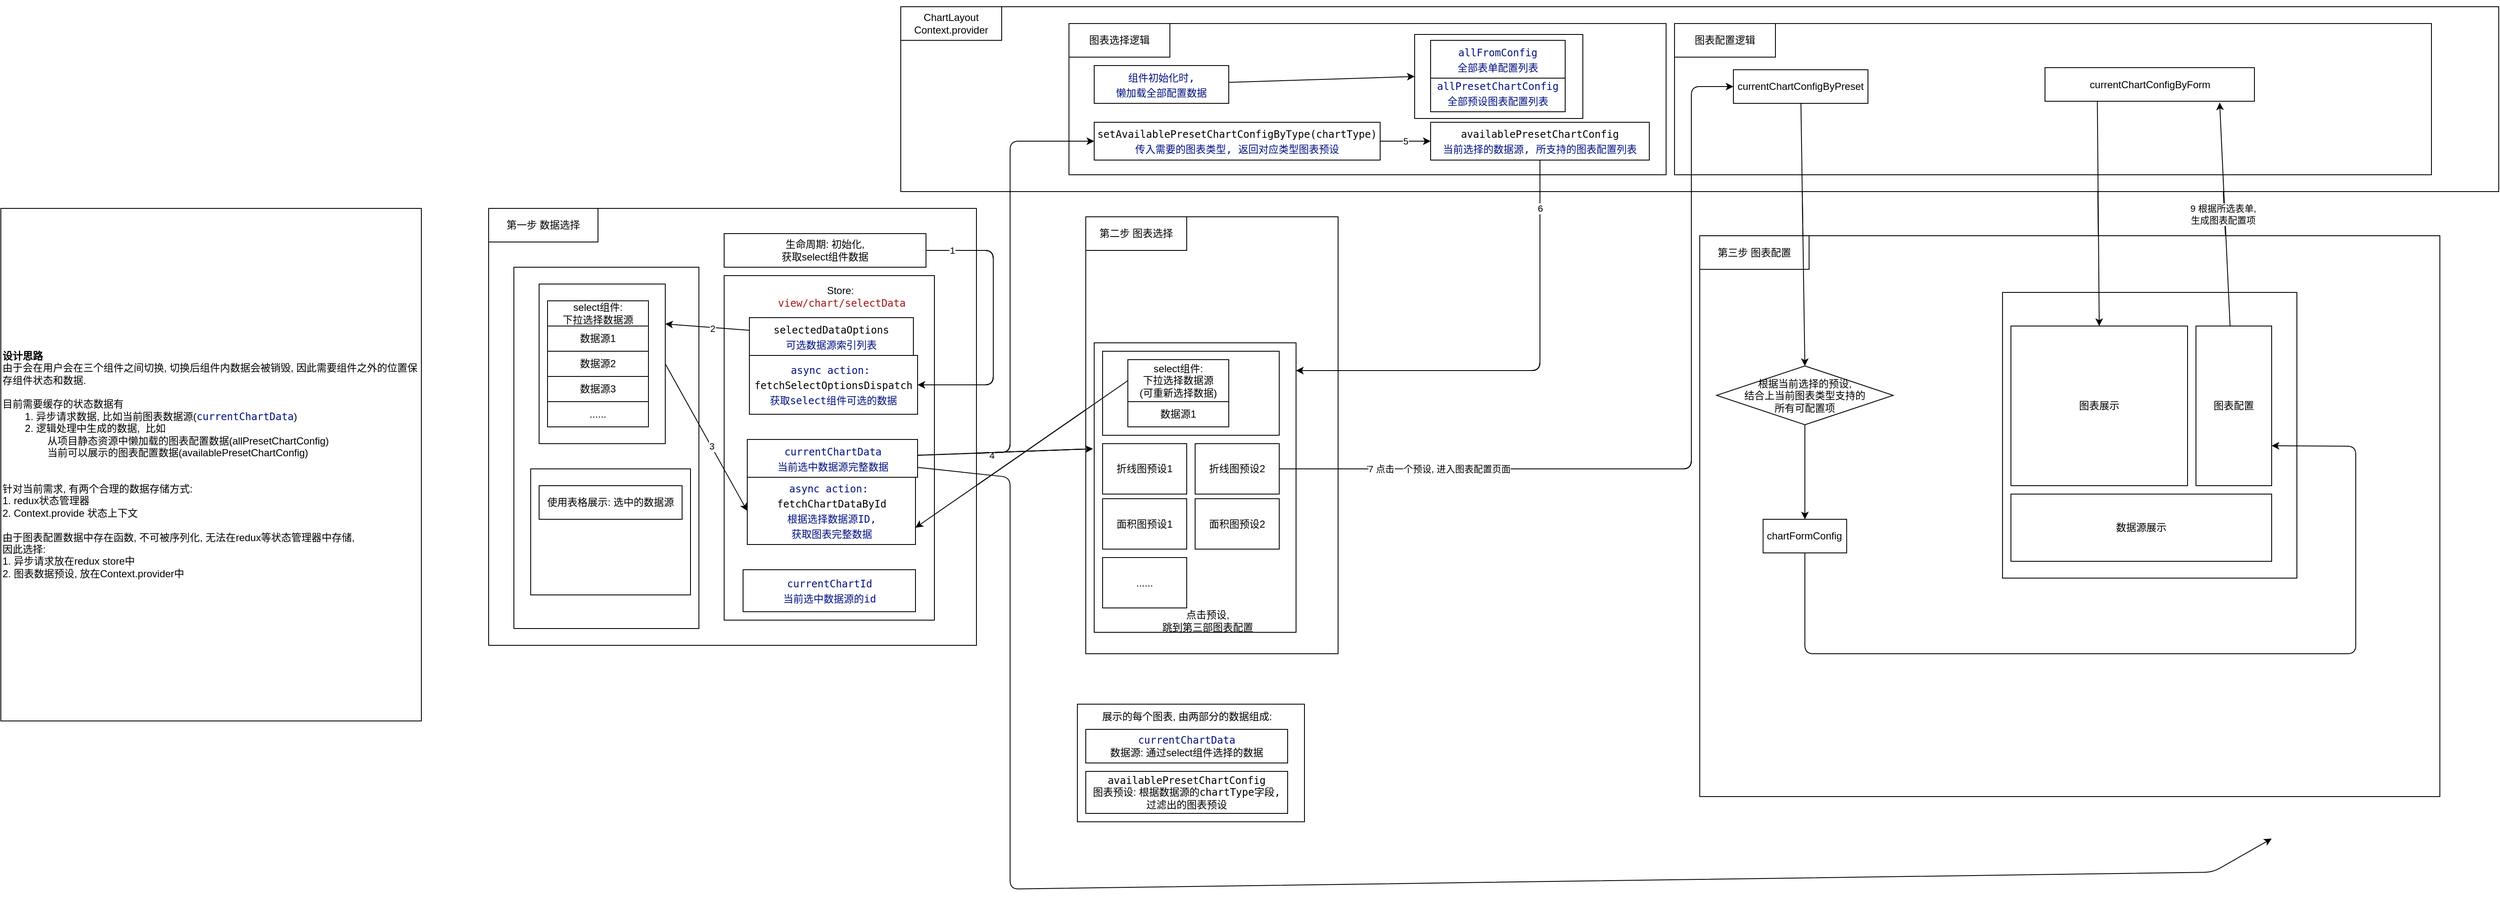 <mxfile>
    <diagram id="_ERIA1zSipQTDJqZzZRD" name="第 1 页">
        <mxGraphModel dx="2710" dy="2083" grid="1" gridSize="10" guides="1" tooltips="1" connect="1" arrows="1" fold="1" page="1" pageScale="1" pageWidth="827" pageHeight="1169" math="0" shadow="0">
            <root>
                <mxCell id="0"/>
                <mxCell id="1" parent="0"/>
                <mxCell id="17" value="" style="rounded=0;whiteSpace=wrap;html=1;" parent="1" vertex="1">
                    <mxGeometry x="40" y="200" width="580" height="520" as="geometry"/>
                </mxCell>
                <mxCell id="16" value="第一步 数据选择" style="rounded=0;whiteSpace=wrap;html=1;" parent="1" vertex="1">
                    <mxGeometry x="40" y="200" width="130" height="40" as="geometry"/>
                </mxCell>
                <mxCell id="26" value="" style="rounded=0;whiteSpace=wrap;html=1;" parent="1" vertex="1">
                    <mxGeometry x="320" y="280" width="250" height="410" as="geometry"/>
                </mxCell>
                <mxCell id="27" value="Store:&amp;nbsp;&lt;br&gt;&lt;span style=&quot;color: rgb(163, 21, 21); background-color: rgb(255, 255, 255); font-family: &amp;quot;Input Mono&amp;quot;, &amp;quot;Fira Code&amp;quot;, monospace, Menlo, Monaco, &amp;quot;Courier New&amp;quot;, monospace;&quot;&gt;view/chart/selectData&lt;/span&gt;" style="text;html=1;strokeColor=none;fillColor=none;align=center;verticalAlign=middle;whiteSpace=wrap;rounded=0;" parent="1" vertex="1">
                    <mxGeometry x="345" y="280" width="230" height="50" as="geometry"/>
                </mxCell>
                <mxCell id="28" value="&lt;div style=&quot;color: rgb(59, 59, 59); background-color: rgb(255, 255, 255); font-family: &amp;quot;Input Mono&amp;quot;, &amp;quot;Fira Code&amp;quot;, monospace, Menlo, Monaco, &amp;quot;Courier New&amp;quot;, monospace; line-height: 18px;&quot;&gt;&lt;div style=&quot;color: rgb(0, 0, 0); line-height: 18px;&quot;&gt;selectedDataOptions&lt;/div&gt;&lt;/div&gt;&lt;div style=&quot;color: rgb(59, 59, 59); background-color: rgb(255, 255, 255); font-family: &amp;quot;Input Mono&amp;quot;, &amp;quot;Fira Code&amp;quot;, monospace, Menlo, Monaco, &amp;quot;Courier New&amp;quot;, monospace; line-height: 18px;&quot;&gt;&lt;span style=&quot;color: rgb(0, 16, 128);&quot;&gt;可选数据源索引列表&lt;/span&gt;&lt;span style=&quot;color: rgb(0, 16, 128);&quot;&gt;&lt;br&gt;&lt;/span&gt;&lt;/div&gt;" style="rounded=0;whiteSpace=wrap;html=1;" parent="1" vertex="1">
                    <mxGeometry x="350" y="330" width="195" height="45" as="geometry"/>
                </mxCell>
                <mxCell id="30" value="&lt;div style=&quot;background-color: rgb(255, 255, 255); font-family: &amp;quot;Input Mono&amp;quot;, &amp;quot;Fira Code&amp;quot;, monospace, Menlo, Monaco, &amp;quot;Courier New&amp;quot;, monospace; line-height: 18px;&quot;&gt;&lt;div style=&quot;color: rgb(59, 59, 59); line-height: 18px;&quot;&gt;&lt;span style=&quot;color: #001080;&quot;&gt;currentChartData&lt;/span&gt;&lt;/div&gt;&lt;/div&gt;&lt;div style=&quot;background-color: rgb(255, 255, 255); font-family: &amp;quot;Input Mono&amp;quot;, &amp;quot;Fira Code&amp;quot;, monospace, Menlo, Monaco, &amp;quot;Courier New&amp;quot;, monospace; line-height: 18px;&quot;&gt;&lt;font color=&quot;#001080&quot;&gt;当前选中数据源完整数据&lt;/font&gt;&lt;/div&gt;" style="rounded=0;whiteSpace=wrap;html=1;" parent="1" vertex="1">
                    <mxGeometry x="347.5" y="475" width="202.5" height="45" as="geometry"/>
                </mxCell>
                <mxCell id="39" value="&lt;div style=&quot;background-color: rgb(255, 255, 255); font-family: &amp;quot;Input Mono&amp;quot;, &amp;quot;Fira Code&amp;quot;, monospace, Menlo, Monaco, &amp;quot;Courier New&amp;quot;, monospace; line-height: 18px;&quot;&gt;&lt;div style=&quot;color: rgb(59, 59, 59); line-height: 18px;&quot;&gt;&lt;div style=&quot;line-height: 18px;&quot;&gt;&lt;span style=&quot;color: #001080;&quot;&gt;currentChartId&lt;/span&gt;&lt;/div&gt;&lt;/div&gt;&lt;/div&gt;&lt;div style=&quot;background-color: rgb(255, 255, 255); font-family: &amp;quot;Input Mono&amp;quot;, &amp;quot;Fira Code&amp;quot;, monospace, Menlo, Monaco, &amp;quot;Courier New&amp;quot;, monospace; line-height: 18px;&quot;&gt;&lt;font color=&quot;#001080&quot;&gt;当前选中数据源的id&lt;/font&gt;&lt;/div&gt;" style="rounded=0;whiteSpace=wrap;html=1;" parent="1" vertex="1">
                    <mxGeometry x="342.5" y="630" width="205" height="50" as="geometry"/>
                </mxCell>
                <mxCell id="40" value="" style="rounded=0;whiteSpace=wrap;html=1;" parent="1" vertex="1">
                    <mxGeometry x="750" y="210" width="300" height="520" as="geometry"/>
                </mxCell>
                <mxCell id="41" value="第二步 图表选择" style="rounded=0;whiteSpace=wrap;html=1;" parent="1" vertex="1">
                    <mxGeometry x="750" y="210" width="120" height="40" as="geometry"/>
                </mxCell>
                <mxCell id="70" value="" style="rounded=0;whiteSpace=wrap;html=1;fontSize=12;" parent="1" vertex="1">
                    <mxGeometry x="760" y="360" width="240" height="344.5" as="geometry"/>
                </mxCell>
                <mxCell id="57" value="折线图预设1" style="rounded=0;whiteSpace=wrap;html=1;" parent="1" vertex="1">
                    <mxGeometry x="770" y="480" width="100" height="60" as="geometry"/>
                </mxCell>
                <mxCell id="58" value="折线图预设2" style="rounded=0;whiteSpace=wrap;html=1;" parent="1" vertex="1">
                    <mxGeometry x="880" y="480" width="100" height="60" as="geometry"/>
                </mxCell>
                <mxCell id="62" value="面积图预设1" style="rounded=0;whiteSpace=wrap;html=1;" parent="1" vertex="1">
                    <mxGeometry x="770" y="545.5" width="100" height="60" as="geometry"/>
                </mxCell>
                <mxCell id="63" value="面积图预设2" style="rounded=0;whiteSpace=wrap;html=1;" parent="1" vertex="1">
                    <mxGeometry x="880" y="545.5" width="100" height="60" as="geometry"/>
                </mxCell>
                <mxCell id="65" value="......" style="rounded=0;whiteSpace=wrap;html=1;" parent="1" vertex="1">
                    <mxGeometry x="770" y="615.5" width="100" height="60" as="geometry"/>
                </mxCell>
                <mxCell id="87" value="第三步 图表配置" style="rounded=0;whiteSpace=wrap;html=1;" parent="1" vertex="1">
                    <mxGeometry x="1679.38" y="252.55" width="130" height="40" as="geometry"/>
                </mxCell>
                <mxCell id="94" value="" style="rounded=0;whiteSpace=wrap;html=1;fontSize=12;" parent="1" vertex="1">
                    <mxGeometry x="1689.38" y="312.55" width="350" height="340" as="geometry"/>
                </mxCell>
                <mxCell id="99" value="图表展示" style="rounded=0;whiteSpace=wrap;html=1;" parent="1" vertex="1">
                    <mxGeometry x="1699.38" y="352.55" width="210" height="190" as="geometry"/>
                </mxCell>
                <mxCell id="101" value="图表配置" style="rounded=0;whiteSpace=wrap;html=1;" parent="1" vertex="1">
                    <mxGeometry x="1919.38" y="352.55" width="90" height="190" as="geometry"/>
                </mxCell>
                <mxCell id="102" value="数据源展示" style="rounded=0;whiteSpace=wrap;html=1;" parent="1" vertex="1">
                    <mxGeometry x="1699.38" y="552.55" width="310" height="80" as="geometry"/>
                </mxCell>
                <mxCell id="106" value="点击预设, &lt;br&gt;跳到第三部图表配置" style="text;html=1;strokeColor=none;fillColor=none;align=center;verticalAlign=middle;whiteSpace=wrap;rounded=0;fontSize=12;" parent="1" vertex="1">
                    <mxGeometry x="830" y="675.5" width="130" height="30" as="geometry"/>
                </mxCell>
                <mxCell id="109" style="edgeStyle=none;html=1;entryX=0.5;entryY=1;entryDx=0;entryDy=0;fontSize=12;" parent="1" edge="1">
                    <mxGeometry relative="1" as="geometry">
                        <mxPoint x="2028.571" y="485" as="sourcePoint"/>
                    </mxGeometry>
                </mxCell>
                <mxCell id="111" value="" style="rounded=0;whiteSpace=wrap;html=1;" parent="1" vertex="1">
                    <mxGeometry x="70" y="270" width="220" height="430" as="geometry"/>
                </mxCell>
                <mxCell id="141" style="edgeStyle=none;html=1;exitX=1;exitY=0.5;exitDx=0;exitDy=0;entryX=0;entryY=0.5;entryDx=0;entryDy=0;" parent="1" source="18" target="139" edge="1">
                    <mxGeometry relative="1" as="geometry"/>
                </mxCell>
                <mxCell id="160" value="3" style="edgeLabel;html=1;align=center;verticalAlign=middle;resizable=0;points=[];" parent="141" vertex="1" connectable="0">
                    <mxGeometry x="0.116" relative="1" as="geometry">
                        <mxPoint as="offset"/>
                    </mxGeometry>
                </mxCell>
                <mxCell id="18" value="" style="rounded=0;whiteSpace=wrap;html=1;" parent="1" vertex="1">
                    <mxGeometry x="100" y="290" width="150" height="190" as="geometry"/>
                </mxCell>
                <mxCell id="20" value="数据源2" style="rounded=0;whiteSpace=wrap;html=1;" parent="1" vertex="1">
                    <mxGeometry x="110" y="370" width="120" height="30" as="geometry"/>
                </mxCell>
                <mxCell id="21" value="数据源3" style="rounded=0;whiteSpace=wrap;html=1;" parent="1" vertex="1">
                    <mxGeometry x="110" y="400" width="120" height="30" as="geometry"/>
                </mxCell>
                <mxCell id="23" value="......" style="rounded=0;whiteSpace=wrap;html=1;" parent="1" vertex="1">
                    <mxGeometry x="110" y="430" width="120" height="30" as="geometry"/>
                </mxCell>
                <mxCell id="24" value="select组件: &lt;br&gt;下拉选择数据源" style="rounded=0;whiteSpace=wrap;html=1;" parent="1" vertex="1">
                    <mxGeometry x="110" y="310" width="120" height="30" as="geometry"/>
                </mxCell>
                <mxCell id="29" style="edgeStyle=none;html=1;entryX=1;entryY=0.25;entryDx=0;entryDy=0;" parent="1" source="28" target="18" edge="1">
                    <mxGeometry relative="1" as="geometry"/>
                </mxCell>
                <mxCell id="159" value="2" style="edgeLabel;html=1;align=center;verticalAlign=middle;resizable=0;points=[];" parent="29" vertex="1" connectable="0">
                    <mxGeometry x="-0.115" y="1" relative="1" as="geometry">
                        <mxPoint as="offset"/>
                    </mxGeometry>
                </mxCell>
                <mxCell id="36" value="" style="rounded=0;whiteSpace=wrap;html=1;" parent="1" vertex="1">
                    <mxGeometry x="90" y="510" width="190" height="150" as="geometry"/>
                </mxCell>
                <mxCell id="37" value="使用表格展示: 选中的数据源" style="rounded=0;whiteSpace=wrap;html=1;" parent="1" vertex="1">
                    <mxGeometry x="100" y="530" width="170" height="40" as="geometry"/>
                </mxCell>
                <mxCell id="116" value="ChartLayout&lt;br&gt;Context.provider" style="rounded=0;whiteSpace=wrap;html=1;" parent="1" vertex="1">
                    <mxGeometry x="530" y="-40" width="120" height="40" as="geometry"/>
                </mxCell>
                <mxCell id="137" value="&lt;div style=&quot;background-color: rgb(255, 255, 255); font-family: &amp;quot;Input Mono&amp;quot;, &amp;quot;Fira Code&amp;quot;, monospace, Menlo, Monaco, &amp;quot;Courier New&amp;quot;, monospace; line-height: 18px;&quot;&gt;&lt;div style=&quot;line-height: 18px;&quot;&gt;&lt;div style=&quot;line-height: 18px;&quot;&gt;&lt;font color=&quot;#001080&quot;&gt;async action:&amp;nbsp;&lt;/font&gt;&lt;/div&gt;&lt;div style=&quot;line-height: 18px;&quot;&gt;&lt;span style=&quot;&quot;&gt;fetchSelectOptionsDispatch&lt;/span&gt;&lt;/div&gt;&lt;/div&gt;&lt;/div&gt;&lt;div style=&quot;background-color: rgb(255, 255, 255); font-family: &amp;quot;Input Mono&amp;quot;, &amp;quot;Fira Code&amp;quot;, monospace, Menlo, Monaco, &amp;quot;Courier New&amp;quot;, monospace; line-height: 18px;&quot;&gt;&lt;font color=&quot;#001080&quot;&gt;获取select组件可选的数据&lt;/font&gt;&lt;/div&gt;" style="rounded=0;whiteSpace=wrap;html=1;" parent="1" vertex="1">
                    <mxGeometry x="350" y="375" width="200" height="70" as="geometry"/>
                </mxCell>
                <mxCell id="139" value="&lt;div style=&quot;background-color: rgb(255, 255, 255); font-family: &amp;quot;Input Mono&amp;quot;, &amp;quot;Fira Code&amp;quot;, monospace, Menlo, Monaco, &amp;quot;Courier New&amp;quot;, monospace; line-height: 18px;&quot;&gt;&lt;div style=&quot;line-height: 18px;&quot;&gt;&lt;div style=&quot;line-height: 18px;&quot;&gt;&lt;font color=&quot;#001080&quot;&gt;async action:&amp;nbsp;&lt;/font&gt;&lt;/div&gt;&lt;div style=&quot;line-height: 18px;&quot;&gt;&lt;div style=&quot;line-height: 18px;&quot;&gt;fetchChartDataById&lt;/div&gt;&lt;/div&gt;&lt;/div&gt;&lt;/div&gt;&lt;div style=&quot;background-color: rgb(255, 255, 255); font-family: &amp;quot;Input Mono&amp;quot;, &amp;quot;Fira Code&amp;quot;, monospace, Menlo, Monaco, &amp;quot;Courier New&amp;quot;, monospace; line-height: 18px;&quot;&gt;&lt;font color=&quot;#001080&quot;&gt;根据选择数据源ID,&lt;/font&gt;&lt;/div&gt;&lt;div style=&quot;background-color: rgb(255, 255, 255); font-family: &amp;quot;Input Mono&amp;quot;, &amp;quot;Fira Code&amp;quot;, monospace, Menlo, Monaco, &amp;quot;Courier New&amp;quot;, monospace; line-height: 18px;&quot;&gt;&lt;font color=&quot;#001080&quot;&gt;获取图表完整数据&lt;/font&gt;&lt;/div&gt;" style="rounded=0;whiteSpace=wrap;html=1;" parent="1" vertex="1">
                    <mxGeometry x="347.5" y="520" width="200" height="80" as="geometry"/>
                </mxCell>
                <mxCell id="144" style="edgeStyle=none;html=1;entryX=1;entryY=0.5;entryDx=0;entryDy=0;" parent="1" source="143" target="137" edge="1">
                    <mxGeometry relative="1" as="geometry">
                        <Array as="points">
                            <mxPoint x="640" y="250"/>
                            <mxPoint x="640" y="410"/>
                        </Array>
                    </mxGeometry>
                </mxCell>
                <mxCell id="158" value="1" style="edgeLabel;html=1;align=center;verticalAlign=middle;resizable=0;points=[];" parent="144" vertex="1" connectable="0">
                    <mxGeometry x="-0.853" y="-3" relative="1" as="geometry">
                        <mxPoint x="6" y="-3" as="offset"/>
                    </mxGeometry>
                </mxCell>
                <mxCell id="143" value="生命周期: 初始化, &lt;br&gt;获取select组件数据" style="rounded=0;whiteSpace=wrap;html=1;" parent="1" vertex="1">
                    <mxGeometry x="320" y="230" width="240" height="40" as="geometry"/>
                </mxCell>
                <mxCell id="150" value="" style="rounded=0;whiteSpace=wrap;html=1;" parent="1" vertex="1">
                    <mxGeometry x="770" y="370" width="210" height="100" as="geometry"/>
                </mxCell>
                <mxCell id="149" value="select组件: &lt;br&gt;下拉选择数据源&lt;br&gt;(可重新选择数据)" style="rounded=0;whiteSpace=wrap;html=1;" parent="1" vertex="1">
                    <mxGeometry x="800" y="380" width="120" height="50" as="geometry"/>
                </mxCell>
                <mxCell id="19" value="数据源1" style="rounded=0;whiteSpace=wrap;html=1;" parent="1" vertex="1">
                    <mxGeometry x="800" y="430" width="120" height="30" as="geometry"/>
                </mxCell>
                <mxCell id="151" value="" style="endArrow=classic;html=1;entryX=1;entryY=0.75;entryDx=0;entryDy=0;exitX=0;exitY=0.5;exitDx=0;exitDy=0;" parent="1" source="149" target="139" edge="1">
                    <mxGeometry width="50" height="50" relative="1" as="geometry">
                        <mxPoint x="729.289" y="455" as="sourcePoint"/>
                        <mxPoint x="729.289" y="405" as="targetPoint"/>
                    </mxGeometry>
                </mxCell>
                <mxCell id="155" value="数据源1" style="rounded=0;whiteSpace=wrap;html=1;" parent="1" vertex="1">
                    <mxGeometry x="110" y="340" width="120" height="30" as="geometry"/>
                </mxCell>
                <mxCell id="167" value="" style="rounded=0;whiteSpace=wrap;html=1;" parent="1" vertex="1">
                    <mxGeometry x="730" y="-20" width="710" height="180" as="geometry"/>
                </mxCell>
                <mxCell id="117" value="&lt;div style=&quot;color: rgb(59, 59, 59); background-color: rgb(255, 255, 255); font-family: &amp;quot;Input Mono&amp;quot;, &amp;quot;Fira Code&amp;quot;, monospace, Menlo, Monaco, &amp;quot;Courier New&amp;quot;, monospace; line-height: 18px;&quot;&gt;&lt;div style=&quot;line-height: 18px;&quot;&gt;&lt;span style=&quot;color: #001080;&quot;&gt;allPresetChartConfig&lt;/span&gt;&lt;/div&gt;&lt;/div&gt;&lt;div style=&quot;color: rgb(59, 59, 59); background-color: rgb(255, 255, 255); font-family: &amp;quot;Input Mono&amp;quot;, &amp;quot;Fira Code&amp;quot;, monospace, Menlo, Monaco, &amp;quot;Courier New&amp;quot;, monospace; line-height: 18px;&quot;&gt;&lt;span style=&quot;color: rgb(0, 16, 128);&quot;&gt;全部预设图表配置列表&lt;/span&gt;&lt;br&gt;&lt;/div&gt;" style="rounded=0;whiteSpace=wrap;html=1;" parent="1" vertex="1">
                    <mxGeometry x="1160" y="30" width="160" height="45" as="geometry"/>
                </mxCell>
                <mxCell id="118" value="&lt;div style=&quot;color: rgb(59, 59, 59); background-color: rgb(255, 255, 255); font-family: &amp;quot;Input Mono&amp;quot;, &amp;quot;Fira Code&amp;quot;, monospace, Menlo, Monaco, &amp;quot;Courier New&amp;quot;, monospace; line-height: 18px;&quot;&gt;&lt;div style=&quot;line-height: 18px;&quot;&gt;&lt;div style=&quot;color: rgb(0, 0, 0); line-height: 18px;&quot;&gt;availablePresetChartConfig&lt;/div&gt;&lt;/div&gt;&lt;/div&gt;&lt;div style=&quot;color: rgb(59, 59, 59); background-color: rgb(255, 255, 255); font-family: &amp;quot;Input Mono&amp;quot;, &amp;quot;Fira Code&amp;quot;, monospace, Menlo, Monaco, &amp;quot;Courier New&amp;quot;, monospace; line-height: 18px;&quot;&gt;&lt;span style=&quot;color: rgb(0, 16, 128);&quot;&gt;当前选择的数据源, 所支持的图表配置列表&lt;/span&gt;&lt;br&gt;&lt;/div&gt;" style="rounded=0;whiteSpace=wrap;html=1;" parent="1" vertex="1">
                    <mxGeometry x="1160" y="97.5" width="260" height="45" as="geometry"/>
                </mxCell>
                <mxCell id="127" value="5" style="edgeStyle=none;html=1;entryX=0;entryY=0.5;entryDx=0;entryDy=0;" parent="1" source="121" target="118" edge="1">
                    <mxGeometry relative="1" as="geometry"/>
                </mxCell>
                <mxCell id="121" value="&lt;div style=&quot;color: rgb(59, 59, 59); background-color: rgb(255, 255, 255); font-family: &amp;quot;Input Mono&amp;quot;, &amp;quot;Fira Code&amp;quot;, monospace, Menlo, Monaco, &amp;quot;Courier New&amp;quot;, monospace; line-height: 18px;&quot;&gt;&lt;div style=&quot;line-height: 18px;&quot;&gt;&lt;div style=&quot;color: rgb(0, 0, 0); line-height: 18px;&quot;&gt;&lt;div style=&quot;line-height: 18px;&quot;&gt;setAvailablePresetChartConfigByType(chartType)&lt;/div&gt;&lt;/div&gt;&lt;/div&gt;&lt;/div&gt;&lt;div style=&quot;background-color: rgb(255, 255, 255); font-family: &amp;quot;Input Mono&amp;quot;, &amp;quot;Fira Code&amp;quot;, monospace, Menlo, Monaco, &amp;quot;Courier New&amp;quot;, monospace; line-height: 18px;&quot;&gt;&lt;font color=&quot;#001080&quot;&gt;传入需要的图表类型, 返回对应类型图表预设&lt;/font&gt;&lt;/div&gt;" style="rounded=0;whiteSpace=wrap;html=1;" parent="1" vertex="1">
                    <mxGeometry x="760" y="97.5" width="340" height="45" as="geometry"/>
                </mxCell>
                <mxCell id="126" style="edgeStyle=none;html=1;entryX=0;entryY=0.5;entryDx=0;entryDy=0;" parent="1" source="124" target="117" edge="1">
                    <mxGeometry relative="1" as="geometry"/>
                </mxCell>
                <mxCell id="124" value="&lt;div style=&quot;background-color: rgb(255, 255, 255); font-family: &amp;quot;Input Mono&amp;quot;, &amp;quot;Fira Code&amp;quot;, monospace, Menlo, Monaco, &amp;quot;Courier New&amp;quot;, monospace; line-height: 18px;&quot;&gt;&lt;div style=&quot;line-height: 18px;&quot;&gt;&lt;font color=&quot;#001080&quot;&gt;组件初始化时,&lt;/font&gt;&lt;/div&gt;&lt;div style=&quot;line-height: 18px;&quot;&gt;&lt;font color=&quot;#001080&quot;&gt;懒加载全部配置数据&lt;/font&gt;&lt;/div&gt;&lt;/div&gt;" style="rounded=0;whiteSpace=wrap;html=1;" parent="1" vertex="1">
                    <mxGeometry x="760" y="30" width="160" height="45" as="geometry"/>
                </mxCell>
                <mxCell id="135" style="edgeStyle=none;html=1;" parent="1" source="118" edge="1">
                    <mxGeometry relative="1" as="geometry">
                        <Array as="points">
                            <mxPoint x="1290" y="393"/>
                        </Array>
                        <mxPoint x="1000" y="393" as="targetPoint"/>
                    </mxGeometry>
                </mxCell>
                <mxCell id="162" value="6" style="edgeLabel;html=1;align=center;verticalAlign=middle;resizable=0;points=[];" parent="135" vertex="1" connectable="0">
                    <mxGeometry x="-0.884" y="2" relative="1" as="geometry">
                        <mxPoint x="-2" y="26" as="offset"/>
                    </mxGeometry>
                </mxCell>
                <mxCell id="168" value="图表选择逻辑" style="rounded=0;whiteSpace=wrap;html=1;" parent="1" vertex="1">
                    <mxGeometry x="730" y="-20" width="120" height="40" as="geometry"/>
                </mxCell>
                <mxCell id="169" value="" style="rounded=0;whiteSpace=wrap;html=1;" parent="1" vertex="1">
                    <mxGeometry x="1450" y="-20" width="900" height="180" as="geometry"/>
                </mxCell>
                <mxCell id="170" value="图表配置逻辑" style="rounded=0;whiteSpace=wrap;html=1;" parent="1" vertex="1">
                    <mxGeometry x="1450" y="-20" width="120" height="40" as="geometry"/>
                </mxCell>
                <mxCell id="174" style="edgeStyle=none;html=1;entryX=0;entryY=0.5;entryDx=0;entryDy=0;" parent="1" source="171" target="173" edge="1">
                    <mxGeometry relative="1" as="geometry"/>
                </mxCell>
                <mxCell id="171" value="&lt;div&gt;根据当前选择的预设,&lt;/div&gt;&lt;div&gt;结合上当前图表类型支持的&lt;/div&gt;&lt;div&gt;所有可配置项&lt;/div&gt;" style="rhombus;whiteSpace=wrap;html=1;fontFamily=Helvetica;fontSize=12;fontColor=default;align=center;strokeColor=default;fillColor=default;" parent="1" vertex="1">
                    <mxGeometry x="1670" y="19" width="210" height="70" as="geometry"/>
                </mxCell>
                <mxCell id="172" style="edgeStyle=none;html=1;entryX=0;entryY=0.5;entryDx=0;entryDy=0;" parent="1" source="58" target="198" edge="1">
                    <mxGeometry relative="1" as="geometry">
                        <Array as="points">
                            <mxPoint x="1470" y="510"/>
                            <mxPoint x="1470" y="55"/>
                        </Array>
                    </mxGeometry>
                </mxCell>
                <mxCell id="185" value="7 点击一个预设, 进入图表配置页面" style="edgeLabel;html=1;align=center;verticalAlign=middle;resizable=0;points=[];" parent="172" vertex="1" connectable="0">
                    <mxGeometry x="-0.896" relative="1" as="geometry">
                        <mxPoint x="138" as="offset"/>
                    </mxGeometry>
                </mxCell>
                <mxCell id="173" value="chartFormConfig" style="rounded=0;whiteSpace=wrap;html=1;" parent="1" vertex="1">
                    <mxGeometry x="1900" y="34" width="130" height="40" as="geometry"/>
                </mxCell>
                <mxCell id="177" value="&lt;b&gt;设计思路&lt;/b&gt;&lt;br&gt;由于会在用户会在三个组件之间切换, 切换后组件内数据会被销毁, 因此需要组件之外的位置保存组件状态和数据.&amp;nbsp;&lt;br&gt;&lt;br&gt;目前需要缓存的状态数据有&lt;br&gt;&lt;span style=&quot;white-space: pre;&quot;&gt;&#9;&lt;/span&gt;1. 异步请求数据, 比如当前图表数据源(&lt;span style=&quot;color: rgb(0, 16, 128); font-family: &amp;quot;Input Mono&amp;quot;, &amp;quot;Fira Code&amp;quot;, monospace, Menlo, Monaco, &amp;quot;Courier New&amp;quot;, monospace; text-align: center; background-color: rgb(255, 255, 255);&quot;&gt;currentChartData&lt;/span&gt;)&lt;br&gt;&lt;span style=&quot;white-space: pre;&quot;&gt;&#9;&lt;/span&gt;2. 逻辑处理中生成的数据,&amp;nbsp; 比如&lt;br&gt;&lt;span style=&quot;&quot;&gt;&#9;&lt;/span&gt;&lt;span style=&quot;white-space: pre;&quot;&gt;&#9;&lt;span style=&quot;white-space: pre;&quot;&gt;&#9;&lt;/span&gt;&lt;/span&gt;从项目静态资源中懒加载的图表配置数据(allPresetChartConfig)&lt;br&gt;&lt;span style=&quot;&quot;&gt;&#9;&lt;/span&gt;&lt;span style=&quot;white-space: pre;&quot;&gt;&lt;span style=&quot;white-space: pre;&quot;&gt;&#9;&lt;/span&gt;&#9;&lt;/span&gt;当前可以展示的图表配置数据(availablePresetChartConfig)&lt;br&gt;&lt;span style=&quot;white-space: pre;&quot;&gt;&#9;&lt;/span&gt;&lt;span style=&quot;white-space: pre;&quot;&gt;&#9;&lt;/span&gt;&lt;br&gt;&lt;br&gt;针对当前需求, 有两个合理的数据存储方式: &lt;br&gt;1. redux状态管理器&lt;br&gt;2. Context.provide 状态上下文&lt;br&gt;&lt;br&gt;由于图表配置数据中存在函数, 不可被序列化, 无法在redux等状态管理器中存储, &lt;br&gt;因此选择:&lt;br&gt;1. 异步请求放在redux store中&lt;br&gt;2. 图表数据预设, 放在Context.provider中" style="rounded=0;whiteSpace=wrap;html=1;align=left;" parent="1" vertex="1">
                    <mxGeometry x="-540" y="200" width="500" height="610" as="geometry"/>
                </mxCell>
                <mxCell id="163" value="" style="rounded=0;whiteSpace=wrap;html=1;" parent="1" vertex="1">
                    <mxGeometry x="740" y="790" width="270" height="140" as="geometry"/>
                </mxCell>
                <mxCell id="164" value="展示的每个图表, 由两部分的数据组成:" style="text;html=1;strokeColor=none;fillColor=none;align=center;verticalAlign=middle;whiteSpace=wrap;rounded=0;" parent="1" vertex="1">
                    <mxGeometry x="763.75" y="790" width="212.5" height="30" as="geometry"/>
                </mxCell>
                <mxCell id="165" value="&lt;span style=&quot;color: rgb(0, 16, 128); font-family: &amp;quot;Input Mono&amp;quot;, &amp;quot;Fira Code&amp;quot;, monospace, Menlo, Monaco, &amp;quot;Courier New&amp;quot;, monospace; background-color: rgb(255, 255, 255);&quot;&gt;currentChartData&lt;/span&gt;&lt;br&gt;数据源: 通过select组件选择的数据" style="rounded=0;whiteSpace=wrap;html=1;" parent="1" vertex="1">
                    <mxGeometry x="750" y="820" width="240" height="40" as="geometry"/>
                </mxCell>
                <mxCell id="166" value="&lt;span style=&quot;font-family: &amp;quot;Input Mono&amp;quot;, &amp;quot;Fira Code&amp;quot;, monospace, Menlo, Monaco, &amp;quot;Courier New&amp;quot;, monospace; background-color: rgb(255, 255, 255);&quot;&gt;availablePresetChartConfig&lt;br&gt;&lt;/span&gt;图表预设: 根据数据源的&lt;span style=&quot;background-color: rgb(255, 255, 255); font-family: &amp;quot;Input Mono&amp;quot;, &amp;quot;Fira Code&amp;quot;, monospace, Menlo, Monaco, &amp;quot;Courier New&amp;quot;, monospace;&quot;&gt;chartType字段,&lt;br&gt;过滤出的图表预设&lt;br&gt;&lt;/span&gt;" style="rounded=0;whiteSpace=wrap;html=1;" parent="1" vertex="1">
                    <mxGeometry x="750" y="870" width="240" height="50" as="geometry"/>
                </mxCell>
                <mxCell id="179" style="edgeStyle=none;html=1;entryX=0;entryY=0.5;entryDx=0;entryDy=0;" parent="1" source="30" target="121" edge="1">
                    <mxGeometry relative="1" as="geometry">
                        <Array as="points">
                            <mxPoint x="660" y="490"/>
                            <mxPoint x="660" y="120"/>
                        </Array>
                    </mxGeometry>
                </mxCell>
                <mxCell id="180" value="4" style="edgeLabel;html=1;align=center;verticalAlign=middle;resizable=0;points=[];" parent="179" vertex="1" connectable="0">
                    <mxGeometry x="-0.698" y="-3" relative="1" as="geometry">
                        <mxPoint as="offset"/>
                    </mxGeometry>
                </mxCell>
                <mxCell id="181" style="edgeStyle=none;html=1;entryX=-0.006;entryY=0.366;entryDx=0;entryDy=0;entryPerimeter=0;" parent="1" source="30" target="70" edge="1">
                    <mxGeometry relative="1" as="geometry"/>
                </mxCell>
                <mxCell id="192" style="edgeStyle=none;html=1;entryX=0.5;entryY=1;entryDx=0;entryDy=0;" parent="1" source="188" target="171" edge="1">
                    <mxGeometry relative="1" as="geometry"/>
                </mxCell>
                <mxCell id="188" value="&lt;div style=&quot;text-align: start;&quot;&gt;xxxAllConfig&lt;br&gt;&lt;/div&gt;&lt;div style=&quot;text-align: start;&quot;&gt;当前图表类型下, 所有可用配置项&lt;/div&gt;" style="rounded=0;whiteSpace=wrap;html=1;" parent="1" vertex="1">
                    <mxGeometry x="1679.38" y="106.5" width="191.25" height="35" as="geometry"/>
                </mxCell>
                <mxCell id="194" value="currentChartConfigByFotm" style="rounded=0;whiteSpace=wrap;html=1;" parent="1" vertex="1">
                    <mxGeometry x="2120" y="99" width="169" height="40" as="geometry"/>
                </mxCell>
                <mxCell id="201" style="edgeStyle=none;html=1;entryX=0;entryY=0.5;entryDx=0;entryDy=0;" parent="1" source="198" target="171" edge="1">
                    <mxGeometry relative="1" as="geometry"/>
                </mxCell>
                <mxCell id="198" value="currentChartConfigByPreset" style="rounded=0;whiteSpace=wrap;html=1;" parent="1" vertex="1">
                    <mxGeometry x="1490" y="35" width="160" height="40" as="geometry"/>
                </mxCell>
                <mxCell id="202" value="" style="rounded=0;whiteSpace=wrap;html=1;" parent="1" vertex="1">
                    <mxGeometry x="40" y="200" width="580" height="520" as="geometry"/>
                </mxCell>
                <mxCell id="203" value="第一步 数据选择" style="rounded=0;whiteSpace=wrap;html=1;" parent="1" vertex="1">
                    <mxGeometry x="40" y="200" width="130" height="40" as="geometry"/>
                </mxCell>
                <mxCell id="204" value="" style="rounded=0;whiteSpace=wrap;html=1;" parent="1" vertex="1">
                    <mxGeometry x="320" y="280" width="250" height="410" as="geometry"/>
                </mxCell>
                <mxCell id="205" value="Store:&amp;nbsp;&lt;br&gt;&lt;span style=&quot;color: rgb(163, 21, 21); background-color: rgb(255, 255, 255); font-family: &amp;quot;Input Mono&amp;quot;, &amp;quot;Fira Code&amp;quot;, monospace, Menlo, Monaco, &amp;quot;Courier New&amp;quot;, monospace;&quot;&gt;view/chart/selectData&lt;/span&gt;" style="text;html=1;strokeColor=none;fillColor=none;align=center;verticalAlign=middle;whiteSpace=wrap;rounded=0;" parent="1" vertex="1">
                    <mxGeometry x="345" y="280" width="230" height="50" as="geometry"/>
                </mxCell>
                <mxCell id="206" value="&lt;div style=&quot;color: rgb(59, 59, 59); background-color: rgb(255, 255, 255); font-family: &amp;quot;Input Mono&amp;quot;, &amp;quot;Fira Code&amp;quot;, monospace, Menlo, Monaco, &amp;quot;Courier New&amp;quot;, monospace; line-height: 18px;&quot;&gt;&lt;div style=&quot;color: rgb(0, 0, 0); line-height: 18px;&quot;&gt;selectedDataOptions&lt;/div&gt;&lt;/div&gt;&lt;div style=&quot;color: rgb(59, 59, 59); background-color: rgb(255, 255, 255); font-family: &amp;quot;Input Mono&amp;quot;, &amp;quot;Fira Code&amp;quot;, monospace, Menlo, Monaco, &amp;quot;Courier New&amp;quot;, monospace; line-height: 18px;&quot;&gt;&lt;span style=&quot;color: rgb(0, 16, 128);&quot;&gt;可选数据源索引列表&lt;/span&gt;&lt;span style=&quot;color: rgb(0, 16, 128);&quot;&gt;&lt;br&gt;&lt;/span&gt;&lt;/div&gt;" style="rounded=0;whiteSpace=wrap;html=1;" parent="1" vertex="1">
                    <mxGeometry x="350" y="330" width="195" height="45" as="geometry"/>
                </mxCell>
                <mxCell id="207" value="&lt;div style=&quot;background-color: rgb(255, 255, 255); font-family: &amp;quot;Input Mono&amp;quot;, &amp;quot;Fira Code&amp;quot;, monospace, Menlo, Monaco, &amp;quot;Courier New&amp;quot;, monospace; line-height: 18px;&quot;&gt;&lt;div style=&quot;color: rgb(59, 59, 59); line-height: 18px;&quot;&gt;&lt;span style=&quot;color: #001080;&quot;&gt;currentChartData&lt;/span&gt;&lt;/div&gt;&lt;/div&gt;&lt;div style=&quot;background-color: rgb(255, 255, 255); font-family: &amp;quot;Input Mono&amp;quot;, &amp;quot;Fira Code&amp;quot;, monospace, Menlo, Monaco, &amp;quot;Courier New&amp;quot;, monospace; line-height: 18px;&quot;&gt;&lt;font color=&quot;#001080&quot;&gt;当前选中数据源完整数据&lt;/font&gt;&lt;/div&gt;" style="rounded=0;whiteSpace=wrap;html=1;" parent="1" vertex="1">
                    <mxGeometry x="347.5" y="475" width="202.5" height="45" as="geometry"/>
                </mxCell>
                <mxCell id="208" value="&lt;div style=&quot;background-color: rgb(255, 255, 255); font-family: &amp;quot;Input Mono&amp;quot;, &amp;quot;Fira Code&amp;quot;, monospace, Menlo, Monaco, &amp;quot;Courier New&amp;quot;, monospace; line-height: 18px;&quot;&gt;&lt;div style=&quot;color: rgb(59, 59, 59); line-height: 18px;&quot;&gt;&lt;div style=&quot;line-height: 18px;&quot;&gt;&lt;span style=&quot;color: #001080;&quot;&gt;currentChartId&lt;/span&gt;&lt;/div&gt;&lt;/div&gt;&lt;/div&gt;&lt;div style=&quot;background-color: rgb(255, 255, 255); font-family: &amp;quot;Input Mono&amp;quot;, &amp;quot;Fira Code&amp;quot;, monospace, Menlo, Monaco, &amp;quot;Courier New&amp;quot;, monospace; line-height: 18px;&quot;&gt;&lt;font color=&quot;#001080&quot;&gt;当前选中数据源的id&lt;/font&gt;&lt;/div&gt;" style="rounded=0;whiteSpace=wrap;html=1;" parent="1" vertex="1">
                    <mxGeometry x="342.5" y="630" width="205" height="50" as="geometry"/>
                </mxCell>
                <mxCell id="209" value="" style="rounded=0;whiteSpace=wrap;html=1;" parent="1" vertex="1">
                    <mxGeometry x="750" y="210" width="300" height="520" as="geometry"/>
                </mxCell>
                <mxCell id="210" value="第二步 图表选择" style="rounded=0;whiteSpace=wrap;html=1;" parent="1" vertex="1">
                    <mxGeometry x="750" y="210" width="120" height="40" as="geometry"/>
                </mxCell>
                <mxCell id="211" value="" style="rounded=0;whiteSpace=wrap;html=1;fontSize=12;" parent="1" vertex="1">
                    <mxGeometry x="760" y="360" width="240" height="344.5" as="geometry"/>
                </mxCell>
                <mxCell id="212" value="折线图预设1" style="rounded=0;whiteSpace=wrap;html=1;" parent="1" vertex="1">
                    <mxGeometry x="770" y="480" width="100" height="60" as="geometry"/>
                </mxCell>
                <mxCell id="213" value="折线图预设2" style="rounded=0;whiteSpace=wrap;html=1;" parent="1" vertex="1">
                    <mxGeometry x="880" y="480" width="100" height="60" as="geometry"/>
                </mxCell>
                <mxCell id="214" value="面积图预设1" style="rounded=0;whiteSpace=wrap;html=1;" parent="1" vertex="1">
                    <mxGeometry x="770" y="545.5" width="100" height="60" as="geometry"/>
                </mxCell>
                <mxCell id="215" value="面积图预设2" style="rounded=0;whiteSpace=wrap;html=1;" parent="1" vertex="1">
                    <mxGeometry x="880" y="545.5" width="100" height="60" as="geometry"/>
                </mxCell>
                <mxCell id="216" value="......" style="rounded=0;whiteSpace=wrap;html=1;" parent="1" vertex="1">
                    <mxGeometry x="770" y="615.5" width="100" height="60" as="geometry"/>
                </mxCell>
                <mxCell id="217" value="" style="rounded=0;whiteSpace=wrap;html=1;" parent="1" vertex="1">
                    <mxGeometry x="1480" y="232.55" width="880" height="430" as="geometry"/>
                </mxCell>
                <mxCell id="218" value="第三步 图表配置" style="rounded=0;whiteSpace=wrap;html=1;" parent="1" vertex="1">
                    <mxGeometry x="1480" y="232.55" width="130" height="40" as="geometry"/>
                </mxCell>
                <mxCell id="219" value="" style="rounded=0;whiteSpace=wrap;html=1;fontSize=12;" parent="1" vertex="1">
                    <mxGeometry x="1840" y="300" width="350" height="340" as="geometry"/>
                </mxCell>
                <mxCell id="220" value="图表展示" style="rounded=0;whiteSpace=wrap;html=1;" parent="1" vertex="1">
                    <mxGeometry x="1850" y="340" width="210" height="190" as="geometry"/>
                </mxCell>
                <mxCell id="221" value="图表配置" style="rounded=0;whiteSpace=wrap;html=1;" parent="1" vertex="1">
                    <mxGeometry x="2070" y="340" width="90" height="190" as="geometry"/>
                </mxCell>
                <mxCell id="222" value="数据源展示" style="rounded=0;whiteSpace=wrap;html=1;" parent="1" vertex="1">
                    <mxGeometry x="1850" y="540" width="310" height="80" as="geometry"/>
                </mxCell>
                <mxCell id="223" value="点击预设, &lt;br&gt;跳到第三部图表配置" style="text;html=1;strokeColor=none;fillColor=none;align=center;verticalAlign=middle;whiteSpace=wrap;rounded=0;fontSize=12;" parent="1" vertex="1">
                    <mxGeometry x="830" y="675.5" width="130" height="30" as="geometry"/>
                </mxCell>
                <mxCell id="224" value="" style="rounded=0;whiteSpace=wrap;html=1;" parent="1" vertex="1">
                    <mxGeometry x="70" y="270" width="220" height="430" as="geometry"/>
                </mxCell>
                <mxCell id="225" style="edgeStyle=none;html=1;exitX=1;exitY=0.5;exitDx=0;exitDy=0;entryX=0;entryY=0.5;entryDx=0;entryDy=0;" parent="1" source="227" target="240" edge="1">
                    <mxGeometry relative="1" as="geometry"/>
                </mxCell>
                <mxCell id="226" value="3" style="edgeLabel;html=1;align=center;verticalAlign=middle;resizable=0;points=[];" parent="225" vertex="1" connectable="0">
                    <mxGeometry x="0.116" relative="1" as="geometry">
                        <mxPoint as="offset"/>
                    </mxGeometry>
                </mxCell>
                <mxCell id="227" value="" style="rounded=0;whiteSpace=wrap;html=1;" parent="1" vertex="1">
                    <mxGeometry x="100" y="290" width="150" height="190" as="geometry"/>
                </mxCell>
                <mxCell id="228" value="数据源2" style="rounded=0;whiteSpace=wrap;html=1;" parent="1" vertex="1">
                    <mxGeometry x="110" y="370" width="120" height="30" as="geometry"/>
                </mxCell>
                <mxCell id="229" value="数据源3" style="rounded=0;whiteSpace=wrap;html=1;" parent="1" vertex="1">
                    <mxGeometry x="110" y="400" width="120" height="30" as="geometry"/>
                </mxCell>
                <mxCell id="230" value="......" style="rounded=0;whiteSpace=wrap;html=1;" parent="1" vertex="1">
                    <mxGeometry x="110" y="430" width="120" height="30" as="geometry"/>
                </mxCell>
                <mxCell id="231" value="select组件: &lt;br&gt;下拉选择数据源" style="rounded=0;whiteSpace=wrap;html=1;" parent="1" vertex="1">
                    <mxGeometry x="110" y="310" width="120" height="30" as="geometry"/>
                </mxCell>
                <mxCell id="232" style="edgeStyle=none;html=1;entryX=1;entryY=0.25;entryDx=0;entryDy=0;" parent="1" source="206" target="227" edge="1">
                    <mxGeometry relative="1" as="geometry"/>
                </mxCell>
                <mxCell id="233" value="2" style="edgeLabel;html=1;align=center;verticalAlign=middle;resizable=0;points=[];" parent="232" vertex="1" connectable="0">
                    <mxGeometry x="-0.115" y="1" relative="1" as="geometry">
                        <mxPoint as="offset"/>
                    </mxGeometry>
                </mxCell>
                <mxCell id="234" value="" style="rounded=0;whiteSpace=wrap;html=1;" parent="1" vertex="1">
                    <mxGeometry x="90" y="510" width="190" height="150" as="geometry"/>
                </mxCell>
                <mxCell id="235" value="使用表格展示: 选中的数据源" style="rounded=0;whiteSpace=wrap;html=1;" parent="1" vertex="1">
                    <mxGeometry x="100" y="530" width="170" height="40" as="geometry"/>
                </mxCell>
                <mxCell id="236" value="" style="rounded=0;whiteSpace=wrap;html=1;" parent="1" vertex="1">
                    <mxGeometry x="530" y="-40" width="1900" height="220" as="geometry"/>
                </mxCell>
                <mxCell id="237" style="edgeStyle=none;html=1;exitX=0.5;exitY=0;exitDx=0;exitDy=0;" parent="1" source="238" target="236" edge="1">
                    <mxGeometry relative="1" as="geometry"/>
                </mxCell>
                <mxCell id="238" value="ChartLayout&lt;br&gt;Context.provider" style="rounded=0;whiteSpace=wrap;html=1;" parent="1" vertex="1">
                    <mxGeometry x="530" y="-40" width="120" height="40" as="geometry"/>
                </mxCell>
                <mxCell id="239" value="&lt;div style=&quot;background-color: rgb(255, 255, 255); font-family: &amp;quot;Input Mono&amp;quot;, &amp;quot;Fira Code&amp;quot;, monospace, Menlo, Monaco, &amp;quot;Courier New&amp;quot;, monospace; line-height: 18px;&quot;&gt;&lt;div style=&quot;line-height: 18px;&quot;&gt;&lt;div style=&quot;line-height: 18px;&quot;&gt;&lt;font color=&quot;#001080&quot;&gt;async action:&amp;nbsp;&lt;/font&gt;&lt;/div&gt;&lt;div style=&quot;line-height: 18px;&quot;&gt;&lt;span style=&quot;&quot;&gt;fetchSelectOptionsDispatch&lt;/span&gt;&lt;/div&gt;&lt;/div&gt;&lt;/div&gt;&lt;div style=&quot;background-color: rgb(255, 255, 255); font-family: &amp;quot;Input Mono&amp;quot;, &amp;quot;Fira Code&amp;quot;, monospace, Menlo, Monaco, &amp;quot;Courier New&amp;quot;, monospace; line-height: 18px;&quot;&gt;&lt;font color=&quot;#001080&quot;&gt;获取select组件可选的数据&lt;/font&gt;&lt;/div&gt;" style="rounded=0;whiteSpace=wrap;html=1;" parent="1" vertex="1">
                    <mxGeometry x="350" y="375" width="200" height="70" as="geometry"/>
                </mxCell>
                <mxCell id="240" value="&lt;div style=&quot;background-color: rgb(255, 255, 255); font-family: &amp;quot;Input Mono&amp;quot;, &amp;quot;Fira Code&amp;quot;, monospace, Menlo, Monaco, &amp;quot;Courier New&amp;quot;, monospace; line-height: 18px;&quot;&gt;&lt;div style=&quot;line-height: 18px;&quot;&gt;&lt;div style=&quot;line-height: 18px;&quot;&gt;&lt;font color=&quot;#001080&quot;&gt;async action:&amp;nbsp;&lt;/font&gt;&lt;/div&gt;&lt;div style=&quot;line-height: 18px;&quot;&gt;&lt;div style=&quot;line-height: 18px;&quot;&gt;fetchChartDataById&lt;/div&gt;&lt;/div&gt;&lt;/div&gt;&lt;/div&gt;&lt;div style=&quot;background-color: rgb(255, 255, 255); font-family: &amp;quot;Input Mono&amp;quot;, &amp;quot;Fira Code&amp;quot;, monospace, Menlo, Monaco, &amp;quot;Courier New&amp;quot;, monospace; line-height: 18px;&quot;&gt;&lt;font color=&quot;#001080&quot;&gt;根据选择数据源ID,&lt;/font&gt;&lt;/div&gt;&lt;div style=&quot;background-color: rgb(255, 255, 255); font-family: &amp;quot;Input Mono&amp;quot;, &amp;quot;Fira Code&amp;quot;, monospace, Menlo, Monaco, &amp;quot;Courier New&amp;quot;, monospace; line-height: 18px;&quot;&gt;&lt;font color=&quot;#001080&quot;&gt;获取图表完整数据&lt;/font&gt;&lt;/div&gt;" style="rounded=0;whiteSpace=wrap;html=1;" parent="1" vertex="1">
                    <mxGeometry x="347.5" y="520" width="200" height="80" as="geometry"/>
                </mxCell>
                <mxCell id="241" style="edgeStyle=none;html=1;entryX=1;entryY=0.5;entryDx=0;entryDy=0;" parent="1" source="243" target="239" edge="1">
                    <mxGeometry relative="1" as="geometry">
                        <Array as="points">
                            <mxPoint x="640" y="250"/>
                            <mxPoint x="640" y="410"/>
                        </Array>
                    </mxGeometry>
                </mxCell>
                <mxCell id="242" value="1" style="edgeLabel;html=1;align=center;verticalAlign=middle;resizable=0;points=[];" parent="241" vertex="1" connectable="0">
                    <mxGeometry x="-0.853" y="-3" relative="1" as="geometry">
                        <mxPoint x="6" y="-3" as="offset"/>
                    </mxGeometry>
                </mxCell>
                <mxCell id="243" value="生命周期: 初始化, &lt;br&gt;获取select组件数据" style="rounded=0;whiteSpace=wrap;html=1;" parent="1" vertex="1">
                    <mxGeometry x="320" y="230" width="240" height="40" as="geometry"/>
                </mxCell>
                <mxCell id="244" value="" style="rounded=0;whiteSpace=wrap;html=1;" parent="1" vertex="1">
                    <mxGeometry x="770" y="370" width="210" height="100" as="geometry"/>
                </mxCell>
                <mxCell id="245" value="select组件: &lt;br&gt;下拉选择数据源&lt;br&gt;(可重新选择数据)" style="rounded=0;whiteSpace=wrap;html=1;" parent="1" vertex="1">
                    <mxGeometry x="800" y="380" width="120" height="50" as="geometry"/>
                </mxCell>
                <mxCell id="246" value="数据源1" style="rounded=0;whiteSpace=wrap;html=1;" parent="1" vertex="1">
                    <mxGeometry x="800" y="430" width="120" height="30" as="geometry"/>
                </mxCell>
                <mxCell id="247" value="" style="endArrow=classic;html=1;entryX=1;entryY=0.75;entryDx=0;entryDy=0;exitX=0;exitY=0.5;exitDx=0;exitDy=0;" parent="1" source="245" target="240" edge="1">
                    <mxGeometry width="50" height="50" relative="1" as="geometry">
                        <mxPoint x="729.289" y="455" as="sourcePoint"/>
                        <mxPoint x="729.289" y="405" as="targetPoint"/>
                    </mxGeometry>
                </mxCell>
                <mxCell id="248" value="数据源1" style="rounded=0;whiteSpace=wrap;html=1;" parent="1" vertex="1">
                    <mxGeometry x="110" y="340" width="120" height="30" as="geometry"/>
                </mxCell>
                <mxCell id="249" value="" style="rounded=0;whiteSpace=wrap;html=1;" parent="1" vertex="1">
                    <mxGeometry x="730" y="-20" width="710" height="180" as="geometry"/>
                </mxCell>
                <mxCell id="250" value="&lt;div style=&quot;color: rgb(59, 59, 59); background-color: rgb(255, 255, 255); font-family: &amp;quot;Input Mono&amp;quot;, &amp;quot;Fira Code&amp;quot;, monospace, Menlo, Monaco, &amp;quot;Courier New&amp;quot;, monospace; line-height: 18px;&quot;&gt;&lt;div style=&quot;line-height: 18px;&quot;&gt;&lt;span style=&quot;color: #001080;&quot;&gt;allPresetChartConfig&lt;/span&gt;&lt;/div&gt;&lt;/div&gt;&lt;div style=&quot;color: rgb(59, 59, 59); background-color: rgb(255, 255, 255); font-family: &amp;quot;Input Mono&amp;quot;, &amp;quot;Fira Code&amp;quot;, monospace, Menlo, Monaco, &amp;quot;Courier New&amp;quot;, monospace; line-height: 18px;&quot;&gt;&lt;span style=&quot;color: rgb(0, 16, 128);&quot;&gt;全部预设图表配置列表&lt;/span&gt;&lt;br&gt;&lt;/div&gt;" style="rounded=0;whiteSpace=wrap;html=1;" parent="1" vertex="1">
                    <mxGeometry x="1160" y="30" width="160" height="45" as="geometry"/>
                </mxCell>
                <mxCell id="251" value="&lt;div style=&quot;color: rgb(59, 59, 59); background-color: rgb(255, 255, 255); font-family: &amp;quot;Input Mono&amp;quot;, &amp;quot;Fira Code&amp;quot;, monospace, Menlo, Monaco, &amp;quot;Courier New&amp;quot;, monospace; line-height: 18px;&quot;&gt;&lt;div style=&quot;line-height: 18px;&quot;&gt;&lt;div style=&quot;color: rgb(0, 0, 0); line-height: 18px;&quot;&gt;availablePresetChartConfig&lt;/div&gt;&lt;/div&gt;&lt;/div&gt;&lt;div style=&quot;color: rgb(59, 59, 59); background-color: rgb(255, 255, 255); font-family: &amp;quot;Input Mono&amp;quot;, &amp;quot;Fira Code&amp;quot;, monospace, Menlo, Monaco, &amp;quot;Courier New&amp;quot;, monospace; line-height: 18px;&quot;&gt;&lt;span style=&quot;color: rgb(0, 16, 128);&quot;&gt;当前选择的数据源, 所支持的图表配置列表&lt;/span&gt;&lt;br&gt;&lt;/div&gt;" style="rounded=0;whiteSpace=wrap;html=1;" parent="1" vertex="1">
                    <mxGeometry x="1160" y="97.5" width="260" height="45" as="geometry"/>
                </mxCell>
                <mxCell id="252" value="5" style="edgeStyle=none;html=1;entryX=0;entryY=0.5;entryDx=0;entryDy=0;" parent="1" source="253" target="251" edge="1">
                    <mxGeometry relative="1" as="geometry"/>
                </mxCell>
                <mxCell id="253" value="&lt;div style=&quot;color: rgb(59, 59, 59); background-color: rgb(255, 255, 255); font-family: &amp;quot;Input Mono&amp;quot;, &amp;quot;Fira Code&amp;quot;, monospace, Menlo, Monaco, &amp;quot;Courier New&amp;quot;, monospace; line-height: 18px;&quot;&gt;&lt;div style=&quot;line-height: 18px;&quot;&gt;&lt;div style=&quot;color: rgb(0, 0, 0); line-height: 18px;&quot;&gt;&lt;div style=&quot;line-height: 18px;&quot;&gt;setAvailablePresetChartConfigByType(chartType)&lt;/div&gt;&lt;/div&gt;&lt;/div&gt;&lt;/div&gt;&lt;div style=&quot;background-color: rgb(255, 255, 255); font-family: &amp;quot;Input Mono&amp;quot;, &amp;quot;Fira Code&amp;quot;, monospace, Menlo, Monaco, &amp;quot;Courier New&amp;quot;, monospace; line-height: 18px;&quot;&gt;&lt;font color=&quot;#001080&quot;&gt;传入需要的图表类型, 返回对应类型图表预设&lt;/font&gt;&lt;/div&gt;" style="rounded=0;whiteSpace=wrap;html=1;" parent="1" vertex="1">
                    <mxGeometry x="760" y="97.5" width="340" height="45" as="geometry"/>
                </mxCell>
                <mxCell id="254" style="edgeStyle=none;html=1;entryX=0;entryY=0.5;entryDx=0;entryDy=0;" parent="1" source="255" target="250" edge="1">
                    <mxGeometry relative="1" as="geometry"/>
                </mxCell>
                <mxCell id="255" value="&lt;div style=&quot;background-color: rgb(255, 255, 255); font-family: &amp;quot;Input Mono&amp;quot;, &amp;quot;Fira Code&amp;quot;, monospace, Menlo, Monaco, &amp;quot;Courier New&amp;quot;, monospace; line-height: 18px;&quot;&gt;&lt;div style=&quot;line-height: 18px;&quot;&gt;&lt;font color=&quot;#001080&quot;&gt;组件初始化时,&lt;/font&gt;&lt;/div&gt;&lt;div style=&quot;line-height: 18px;&quot;&gt;&lt;font color=&quot;#001080&quot;&gt;懒加载全部配置数据&lt;/font&gt;&lt;/div&gt;&lt;/div&gt;" style="rounded=0;whiteSpace=wrap;html=1;" parent="1" vertex="1">
                    <mxGeometry x="760" y="30" width="160" height="45" as="geometry"/>
                </mxCell>
                <mxCell id="256" style="edgeStyle=none;html=1;" parent="1" source="251" edge="1">
                    <mxGeometry relative="1" as="geometry">
                        <Array as="points">
                            <mxPoint x="1290" y="393"/>
                        </Array>
                        <mxPoint x="1000" y="393" as="targetPoint"/>
                    </mxGeometry>
                </mxCell>
                <mxCell id="257" value="6" style="edgeLabel;html=1;align=center;verticalAlign=middle;resizable=0;points=[];" parent="256" vertex="1" connectable="0">
                    <mxGeometry x="-0.884" y="2" relative="1" as="geometry">
                        <mxPoint x="-2" y="26" as="offset"/>
                    </mxGeometry>
                </mxCell>
                <mxCell id="258" value="图表选择逻辑" style="rounded=0;whiteSpace=wrap;html=1;" parent="1" vertex="1">
                    <mxGeometry x="730" y="-20" width="120" height="40" as="geometry"/>
                </mxCell>
                <mxCell id="259" value="" style="rounded=0;whiteSpace=wrap;html=1;" parent="1" vertex="1">
                    <mxGeometry x="1450" y="-20" width="900" height="180" as="geometry"/>
                </mxCell>
                <mxCell id="260" value="图表配置逻辑" style="rounded=0;whiteSpace=wrap;html=1;" parent="1" vertex="1">
                    <mxGeometry x="1450" y="-20" width="120" height="40" as="geometry"/>
                </mxCell>
                <mxCell id="261" style="edgeStyle=none;html=1;entryX=0.5;entryY=0;entryDx=0;entryDy=0;" parent="1" source="262" target="266" edge="1">
                    <mxGeometry relative="1" as="geometry"/>
                </mxCell>
                <mxCell id="262" value="&lt;div&gt;根据当前选择的预设,&lt;/div&gt;&lt;div&gt;结合上当前图表类型支持的&lt;/div&gt;&lt;div&gt;所有可配置项&lt;/div&gt;" style="rhombus;whiteSpace=wrap;html=1;fontFamily=Helvetica;fontSize=12;fontColor=default;align=center;strokeColor=default;fillColor=default;" parent="1" vertex="1">
                    <mxGeometry x="1500" y="387.5" width="210" height="70" as="geometry"/>
                </mxCell>
                <mxCell id="263" style="edgeStyle=none;html=1;entryX=0;entryY=0.5;entryDx=0;entryDy=0;" parent="1" source="213" target="280" edge="1">
                    <mxGeometry relative="1" as="geometry">
                        <Array as="points">
                            <mxPoint x="1470" y="510"/>
                            <mxPoint x="1470" y="55"/>
                        </Array>
                    </mxGeometry>
                </mxCell>
                <mxCell id="264" value="7 点击一个预设, 进入图表配置页面" style="edgeLabel;html=1;align=center;verticalAlign=middle;resizable=0;points=[];" parent="263" vertex="1" connectable="0">
                    <mxGeometry x="-0.896" relative="1" as="geometry">
                        <mxPoint x="138" as="offset"/>
                    </mxGeometry>
                </mxCell>
                <mxCell id="265" style="edgeStyle=none;html=1;entryX=1;entryY=0.75;entryDx=0;entryDy=0;" parent="1" source="266" target="221" edge="1">
                    <mxGeometry relative="1" as="geometry">
                        <Array as="points">
                            <mxPoint x="1605" y="730"/>
                            <mxPoint x="2260" y="730"/>
                            <mxPoint x="2260" y="483"/>
                        </Array>
                    </mxGeometry>
                </mxCell>
                <mxCell id="266" value="chartFormConfig" style="rounded=0;whiteSpace=wrap;html=1;" parent="1" vertex="1">
                    <mxGeometry x="1555.32" y="570" width="99.37" height="40" as="geometry"/>
                </mxCell>
                <mxCell id="267" value="&lt;b&gt;设计思路&lt;/b&gt;&lt;br&gt;由于会在用户会在三个组件之间切换, 切换后组件内数据会被销毁, 因此需要组件之外的位置保存组件状态和数据.&amp;nbsp;&lt;br&gt;&lt;br&gt;目前需要缓存的状态数据有&lt;br&gt;&lt;span style=&quot;white-space: pre;&quot;&gt;&#9;&lt;/span&gt;1. 异步请求数据, 比如当前图表数据源(&lt;span style=&quot;color: rgb(0, 16, 128); font-family: &amp;quot;Input Mono&amp;quot;, &amp;quot;Fira Code&amp;quot;, monospace, Menlo, Monaco, &amp;quot;Courier New&amp;quot;, monospace; text-align: center; background-color: rgb(255, 255, 255);&quot;&gt;currentChartData&lt;/span&gt;)&lt;br&gt;&lt;span style=&quot;white-space: pre;&quot;&gt;&#9;&lt;/span&gt;2. 逻辑处理中生成的数据,&amp;nbsp; 比如&lt;br&gt;&lt;span style=&quot;&quot;&gt;&#9;&lt;/span&gt;&lt;span style=&quot;white-space: pre;&quot;&gt;&#9;&lt;span style=&quot;white-space: pre;&quot;&gt;&#9;&lt;/span&gt;&lt;/span&gt;从项目静态资源中懒加载的图表配置数据(allPresetChartConfig)&lt;br&gt;&lt;span style=&quot;&quot;&gt;&#9;&lt;/span&gt;&lt;span style=&quot;white-space: pre;&quot;&gt;&lt;span style=&quot;white-space: pre;&quot;&gt;&#9;&lt;/span&gt;&#9;&lt;/span&gt;当前可以展示的图表配置数据(availablePresetChartConfig)&lt;br&gt;&lt;span style=&quot;white-space: pre;&quot;&gt;&#9;&lt;/span&gt;&lt;span style=&quot;white-space: pre;&quot;&gt;&#9;&lt;/span&gt;&lt;br&gt;&lt;br&gt;针对当前需求, 有两个合理的数据存储方式: &lt;br&gt;1. redux状态管理器&lt;br&gt;2. Context.provide 状态上下文&lt;br&gt;&lt;br&gt;由于图表配置数据中存在函数, 不可被序列化, 无法在redux等状态管理器中存储, &lt;br&gt;因此选择:&lt;br&gt;1. 异步请求放在redux store中&lt;br&gt;2. 图表数据预设, 放在Context.provider中" style="rounded=0;whiteSpace=wrap;html=1;align=left;" parent="1" vertex="1">
                    <mxGeometry x="-540" y="200" width="500" height="610" as="geometry"/>
                </mxCell>
                <mxCell id="268" value="" style="rounded=0;whiteSpace=wrap;html=1;" parent="1" vertex="1">
                    <mxGeometry x="740" y="790" width="270" height="140" as="geometry"/>
                </mxCell>
                <mxCell id="269" value="展示的每个图表, 由两部分的数据组成:" style="text;html=1;strokeColor=none;fillColor=none;align=center;verticalAlign=middle;whiteSpace=wrap;rounded=0;" parent="1" vertex="1">
                    <mxGeometry x="763.75" y="790" width="212.5" height="30" as="geometry"/>
                </mxCell>
                <mxCell id="270" value="&lt;span style=&quot;color: rgb(0, 16, 128); font-family: &amp;quot;Input Mono&amp;quot;, &amp;quot;Fira Code&amp;quot;, monospace, Menlo, Monaco, &amp;quot;Courier New&amp;quot;, monospace; background-color: rgb(255, 255, 255);&quot;&gt;currentChartData&lt;/span&gt;&lt;br&gt;数据源: 通过select组件选择的数据" style="rounded=0;whiteSpace=wrap;html=1;" parent="1" vertex="1">
                    <mxGeometry x="750" y="820" width="240" height="40" as="geometry"/>
                </mxCell>
                <mxCell id="271" value="&lt;span style=&quot;font-family: &amp;quot;Input Mono&amp;quot;, &amp;quot;Fira Code&amp;quot;, monospace, Menlo, Monaco, &amp;quot;Courier New&amp;quot;, monospace; background-color: rgb(255, 255, 255);&quot;&gt;availablePresetChartConfig&lt;br&gt;&lt;/span&gt;图表预设: 根据数据源的&lt;span style=&quot;background-color: rgb(255, 255, 255); font-family: &amp;quot;Input Mono&amp;quot;, &amp;quot;Fira Code&amp;quot;, monospace, Menlo, Monaco, &amp;quot;Courier New&amp;quot;, monospace;&quot;&gt;chartType字段,&lt;br&gt;过滤出的图表预设&lt;br&gt;&lt;/span&gt;" style="rounded=0;whiteSpace=wrap;html=1;" parent="1" vertex="1">
                    <mxGeometry x="750" y="870" width="240" height="50" as="geometry"/>
                </mxCell>
                <mxCell id="272" style="edgeStyle=none;html=1;entryX=0;entryY=0.5;entryDx=0;entryDy=0;" parent="1" source="207" target="253" edge="1">
                    <mxGeometry relative="1" as="geometry">
                        <Array as="points">
                            <mxPoint x="660" y="490"/>
                            <mxPoint x="660" y="120"/>
                        </Array>
                    </mxGeometry>
                </mxCell>
                <mxCell id="273" value="4" style="edgeLabel;html=1;align=center;verticalAlign=middle;resizable=0;points=[];" parent="272" vertex="1" connectable="0">
                    <mxGeometry x="-0.698" y="-3" relative="1" as="geometry">
                        <mxPoint as="offset"/>
                    </mxGeometry>
                </mxCell>
                <mxCell id="274" style="edgeStyle=none;html=1;entryX=-0.006;entryY=0.366;entryDx=0;entryDy=0;entryPerimeter=0;" parent="1" source="207" target="211" edge="1">
                    <mxGeometry relative="1" as="geometry"/>
                </mxCell>
                <mxCell id="275" style="edgeStyle=none;html=1;entryX=1;entryY=0.5;entryDx=0;entryDy=0;" parent="1" source="276" target="262" edge="1">
                    <mxGeometry relative="1" as="geometry">
                        <Array as="points">
                            <mxPoint x="1740" y="423"/>
                        </Array>
                    </mxGeometry>
                </mxCell>
                <mxCell id="276" value="&lt;div style=&quot;text-align: start;&quot;&gt;xxxAllConfig&lt;br&gt;&lt;/div&gt;&lt;div style=&quot;text-align: start;&quot;&gt;当前图表类型下, 所有可用配置项&lt;/div&gt;" style="rounded=0;whiteSpace=wrap;html=1;" parent="1" vertex="1">
                    <mxGeometry x="1640" y="330" width="191.25" height="35" as="geometry"/>
                </mxCell>
                <mxCell id="277" style="edgeStyle=none;html=1;entryX=0.5;entryY=0;entryDx=0;entryDy=0;exitX=0.25;exitY=1;exitDx=0;exitDy=0;" parent="1" source="278" target="220" edge="1">
                    <mxGeometry relative="1" as="geometry"/>
                </mxCell>
                <mxCell id="278" value="currentChartConfigByForm" style="rounded=0;whiteSpace=wrap;html=1;" parent="1" vertex="1">
                    <mxGeometry x="1890" y="40" width="249" height="40" as="geometry"/>
                </mxCell>
                <mxCell id="279" style="edgeStyle=none;html=1;entryX=0.5;entryY=0;entryDx=0;entryDy=0;" parent="1" source="280" target="262" edge="1">
                    <mxGeometry relative="1" as="geometry"/>
                </mxCell>
                <mxCell id="280" value="currentChartConfigByPreset" style="rounded=0;whiteSpace=wrap;html=1;" parent="1" vertex="1">
                    <mxGeometry x="1520" y="35" width="160" height="40" as="geometry"/>
                </mxCell>
                <mxCell id="281" style="edgeStyle=none;html=1;entryX=0.834;entryY=1.038;entryDx=0;entryDy=0;entryPerimeter=0;" parent="1" source="221" target="278" edge="1">
                    <mxGeometry relative="1" as="geometry"/>
                </mxCell>
                <mxCell id="283" value="" style="rounded=0;whiteSpace=wrap;html=1;" parent="1" vertex="1">
                    <mxGeometry x="40" y="200" width="580" height="520" as="geometry"/>
                </mxCell>
                <mxCell id="284" value="第一步 数据选择" style="rounded=0;whiteSpace=wrap;html=1;" parent="1" vertex="1">
                    <mxGeometry x="40" y="200" width="130" height="40" as="geometry"/>
                </mxCell>
                <mxCell id="285" value="" style="rounded=0;whiteSpace=wrap;html=1;" parent="1" vertex="1">
                    <mxGeometry x="320" y="280" width="250" height="410" as="geometry"/>
                </mxCell>
                <mxCell id="286" value="Store:&amp;nbsp;&lt;br&gt;&lt;span style=&quot;color: rgb(163, 21, 21); background-color: rgb(255, 255, 255); font-family: &amp;quot;Input Mono&amp;quot;, &amp;quot;Fira Code&amp;quot;, monospace, Menlo, Monaco, &amp;quot;Courier New&amp;quot;, monospace;&quot;&gt;view/chart/selectData&lt;/span&gt;" style="text;html=1;strokeColor=none;fillColor=none;align=center;verticalAlign=middle;whiteSpace=wrap;rounded=0;" parent="1" vertex="1">
                    <mxGeometry x="345" y="280" width="230" height="50" as="geometry"/>
                </mxCell>
                <mxCell id="287" value="&lt;div style=&quot;color: rgb(59, 59, 59); background-color: rgb(255, 255, 255); font-family: &amp;quot;Input Mono&amp;quot;, &amp;quot;Fira Code&amp;quot;, monospace, Menlo, Monaco, &amp;quot;Courier New&amp;quot;, monospace; line-height: 18px;&quot;&gt;&lt;div style=&quot;color: rgb(0, 0, 0); line-height: 18px;&quot;&gt;selectedDataOptions&lt;/div&gt;&lt;/div&gt;&lt;div style=&quot;color: rgb(59, 59, 59); background-color: rgb(255, 255, 255); font-family: &amp;quot;Input Mono&amp;quot;, &amp;quot;Fira Code&amp;quot;, monospace, Menlo, Monaco, &amp;quot;Courier New&amp;quot;, monospace; line-height: 18px;&quot;&gt;&lt;span style=&quot;color: rgb(0, 16, 128);&quot;&gt;可选数据源索引列表&lt;/span&gt;&lt;span style=&quot;color: rgb(0, 16, 128);&quot;&gt;&lt;br&gt;&lt;/span&gt;&lt;/div&gt;" style="rounded=0;whiteSpace=wrap;html=1;" parent="1" vertex="1">
                    <mxGeometry x="350" y="330" width="195" height="45" as="geometry"/>
                </mxCell>
                <mxCell id="288" value="&lt;div style=&quot;background-color: rgb(255, 255, 255); font-family: &amp;quot;Input Mono&amp;quot;, &amp;quot;Fira Code&amp;quot;, monospace, Menlo, Monaco, &amp;quot;Courier New&amp;quot;, monospace; line-height: 18px;&quot;&gt;&lt;div style=&quot;color: rgb(59, 59, 59); line-height: 18px;&quot;&gt;&lt;span style=&quot;color: #001080;&quot;&gt;currentChartData&lt;/span&gt;&lt;/div&gt;&lt;/div&gt;&lt;div style=&quot;background-color: rgb(255, 255, 255); font-family: &amp;quot;Input Mono&amp;quot;, &amp;quot;Fira Code&amp;quot;, monospace, Menlo, Monaco, &amp;quot;Courier New&amp;quot;, monospace; line-height: 18px;&quot;&gt;&lt;font color=&quot;#001080&quot;&gt;当前选中数据源完整数据&lt;/font&gt;&lt;/div&gt;" style="rounded=0;whiteSpace=wrap;html=1;" parent="1" vertex="1">
                    <mxGeometry x="347.5" y="475" width="202.5" height="45" as="geometry"/>
                </mxCell>
                <mxCell id="289" value="&lt;div style=&quot;background-color: rgb(255, 255, 255); font-family: &amp;quot;Input Mono&amp;quot;, &amp;quot;Fira Code&amp;quot;, monospace, Menlo, Monaco, &amp;quot;Courier New&amp;quot;, monospace; line-height: 18px;&quot;&gt;&lt;div style=&quot;color: rgb(59, 59, 59); line-height: 18px;&quot;&gt;&lt;div style=&quot;line-height: 18px;&quot;&gt;&lt;span style=&quot;color: #001080;&quot;&gt;currentChartId&lt;/span&gt;&lt;/div&gt;&lt;/div&gt;&lt;/div&gt;&lt;div style=&quot;background-color: rgb(255, 255, 255); font-family: &amp;quot;Input Mono&amp;quot;, &amp;quot;Fira Code&amp;quot;, monospace, Menlo, Monaco, &amp;quot;Courier New&amp;quot;, monospace; line-height: 18px;&quot;&gt;&lt;font color=&quot;#001080&quot;&gt;当前选中数据源的id&lt;/font&gt;&lt;/div&gt;" style="rounded=0;whiteSpace=wrap;html=1;" parent="1" vertex="1">
                    <mxGeometry x="342.5" y="630" width="205" height="50" as="geometry"/>
                </mxCell>
                <mxCell id="290" value="" style="rounded=0;whiteSpace=wrap;html=1;" parent="1" vertex="1">
                    <mxGeometry x="750" y="210" width="300" height="520" as="geometry"/>
                </mxCell>
                <mxCell id="291" value="第二步 图表选择" style="rounded=0;whiteSpace=wrap;html=1;" parent="1" vertex="1">
                    <mxGeometry x="750" y="210" width="120" height="40" as="geometry"/>
                </mxCell>
                <mxCell id="292" value="" style="rounded=0;whiteSpace=wrap;html=1;fontSize=12;" parent="1" vertex="1">
                    <mxGeometry x="760" y="360" width="240" height="344.5" as="geometry"/>
                </mxCell>
                <mxCell id="293" value="折线图预设1" style="rounded=0;whiteSpace=wrap;html=1;" parent="1" vertex="1">
                    <mxGeometry x="770" y="480" width="100" height="60" as="geometry"/>
                </mxCell>
                <mxCell id="294" value="折线图预设2" style="rounded=0;whiteSpace=wrap;html=1;" parent="1" vertex="1">
                    <mxGeometry x="880" y="480" width="100" height="60" as="geometry"/>
                </mxCell>
                <mxCell id="295" value="面积图预设1" style="rounded=0;whiteSpace=wrap;html=1;" parent="1" vertex="1">
                    <mxGeometry x="770" y="545.5" width="100" height="60" as="geometry"/>
                </mxCell>
                <mxCell id="296" value="面积图预设2" style="rounded=0;whiteSpace=wrap;html=1;" parent="1" vertex="1">
                    <mxGeometry x="880" y="545.5" width="100" height="60" as="geometry"/>
                </mxCell>
                <mxCell id="297" value="......" style="rounded=0;whiteSpace=wrap;html=1;" parent="1" vertex="1">
                    <mxGeometry x="770" y="615.5" width="100" height="60" as="geometry"/>
                </mxCell>
                <mxCell id="298" value="" style="rounded=0;whiteSpace=wrap;html=1;" parent="1" vertex="1">
                    <mxGeometry x="1480" y="232.55" width="880" height="667.45" as="geometry"/>
                </mxCell>
                <mxCell id="299" value="第三步 图表配置" style="rounded=0;whiteSpace=wrap;html=1;" parent="1" vertex="1">
                    <mxGeometry x="1480" y="232.55" width="130" height="40" as="geometry"/>
                </mxCell>
                <mxCell id="300" value="" style="rounded=0;whiteSpace=wrap;html=1;fontSize=12;" parent="1" vertex="1">
                    <mxGeometry x="1840" y="300" width="350" height="340" as="geometry"/>
                </mxCell>
                <mxCell id="301" value="图表展示" style="rounded=0;whiteSpace=wrap;html=1;" parent="1" vertex="1">
                    <mxGeometry x="1850" y="340" width="210" height="190" as="geometry"/>
                </mxCell>
                <mxCell id="302" value="图表配置" style="rounded=0;whiteSpace=wrap;html=1;" parent="1" vertex="1">
                    <mxGeometry x="2070" y="340" width="90" height="190" as="geometry"/>
                </mxCell>
                <mxCell id="303" value="数据源展示" style="rounded=0;whiteSpace=wrap;html=1;" parent="1" vertex="1">
                    <mxGeometry x="1850" y="540" width="310" height="80" as="geometry"/>
                </mxCell>
                <mxCell id="304" value="点击预设, &lt;br&gt;跳到第三部图表配置" style="text;html=1;strokeColor=none;fillColor=none;align=center;verticalAlign=middle;whiteSpace=wrap;rounded=0;fontSize=12;" parent="1" vertex="1">
                    <mxGeometry x="830" y="675.5" width="130" height="30" as="geometry"/>
                </mxCell>
                <mxCell id="305" value="" style="rounded=0;whiteSpace=wrap;html=1;" parent="1" vertex="1">
                    <mxGeometry x="70" y="270" width="220" height="430" as="geometry"/>
                </mxCell>
                <mxCell id="306" style="edgeStyle=none;html=1;exitX=1;exitY=0.5;exitDx=0;exitDy=0;entryX=0;entryY=0.5;entryDx=0;entryDy=0;" parent="1" source="308" target="321" edge="1">
                    <mxGeometry relative="1" as="geometry"/>
                </mxCell>
                <mxCell id="307" value="3" style="edgeLabel;html=1;align=center;verticalAlign=middle;resizable=0;points=[];" parent="306" vertex="1" connectable="0">
                    <mxGeometry x="0.116" relative="1" as="geometry">
                        <mxPoint as="offset"/>
                    </mxGeometry>
                </mxCell>
                <mxCell id="308" value="" style="rounded=0;whiteSpace=wrap;html=1;" parent="1" vertex="1">
                    <mxGeometry x="100" y="290" width="150" height="190" as="geometry"/>
                </mxCell>
                <mxCell id="309" value="数据源2" style="rounded=0;whiteSpace=wrap;html=1;" parent="1" vertex="1">
                    <mxGeometry x="110" y="370" width="120" height="30" as="geometry"/>
                </mxCell>
                <mxCell id="310" value="数据源3" style="rounded=0;whiteSpace=wrap;html=1;" parent="1" vertex="1">
                    <mxGeometry x="110" y="400" width="120" height="30" as="geometry"/>
                </mxCell>
                <mxCell id="311" value="......" style="rounded=0;whiteSpace=wrap;html=1;" parent="1" vertex="1">
                    <mxGeometry x="110" y="430" width="120" height="30" as="geometry"/>
                </mxCell>
                <mxCell id="312" value="select组件: &lt;br&gt;下拉选择数据源" style="rounded=0;whiteSpace=wrap;html=1;" parent="1" vertex="1">
                    <mxGeometry x="110" y="310" width="120" height="30" as="geometry"/>
                </mxCell>
                <mxCell id="313" style="edgeStyle=none;html=1;entryX=1;entryY=0.25;entryDx=0;entryDy=0;" parent="1" source="287" target="308" edge="1">
                    <mxGeometry relative="1" as="geometry"/>
                </mxCell>
                <mxCell id="314" value="2" style="edgeLabel;html=1;align=center;verticalAlign=middle;resizable=0;points=[];" parent="313" vertex="1" connectable="0">
                    <mxGeometry x="-0.115" y="1" relative="1" as="geometry">
                        <mxPoint as="offset"/>
                    </mxGeometry>
                </mxCell>
                <mxCell id="315" value="" style="rounded=0;whiteSpace=wrap;html=1;" parent="1" vertex="1">
                    <mxGeometry x="90" y="510" width="190" height="150" as="geometry"/>
                </mxCell>
                <mxCell id="316" value="使用表格展示: 选中的数据源" style="rounded=0;whiteSpace=wrap;html=1;" parent="1" vertex="1">
                    <mxGeometry x="100" y="530" width="170" height="40" as="geometry"/>
                </mxCell>
                <mxCell id="317" value="" style="rounded=0;whiteSpace=wrap;html=1;" parent="1" vertex="1">
                    <mxGeometry x="530" y="-40" width="1900" height="220" as="geometry"/>
                </mxCell>
                <mxCell id="318" style="edgeStyle=none;html=1;exitX=0.5;exitY=0;exitDx=0;exitDy=0;" parent="1" source="319" target="317" edge="1">
                    <mxGeometry relative="1" as="geometry"/>
                </mxCell>
                <mxCell id="319" value="ChartLayout&lt;br&gt;Context.provider" style="rounded=0;whiteSpace=wrap;html=1;" parent="1" vertex="1">
                    <mxGeometry x="530" y="-40" width="120" height="40" as="geometry"/>
                </mxCell>
                <mxCell id="320" value="&lt;div style=&quot;background-color: rgb(255, 255, 255); font-family: &amp;quot;Input Mono&amp;quot;, &amp;quot;Fira Code&amp;quot;, monospace, Menlo, Monaco, &amp;quot;Courier New&amp;quot;, monospace; line-height: 18px;&quot;&gt;&lt;div style=&quot;line-height: 18px;&quot;&gt;&lt;div style=&quot;line-height: 18px;&quot;&gt;&lt;font color=&quot;#001080&quot;&gt;async action:&amp;nbsp;&lt;/font&gt;&lt;/div&gt;&lt;div style=&quot;line-height: 18px;&quot;&gt;&lt;span style=&quot;&quot;&gt;fetchSelectOptionsDispatch&lt;/span&gt;&lt;/div&gt;&lt;/div&gt;&lt;/div&gt;&lt;div style=&quot;background-color: rgb(255, 255, 255); font-family: &amp;quot;Input Mono&amp;quot;, &amp;quot;Fira Code&amp;quot;, monospace, Menlo, Monaco, &amp;quot;Courier New&amp;quot;, monospace; line-height: 18px;&quot;&gt;&lt;font color=&quot;#001080&quot;&gt;获取select组件可选的数据&lt;/font&gt;&lt;/div&gt;" style="rounded=0;whiteSpace=wrap;html=1;" parent="1" vertex="1">
                    <mxGeometry x="350" y="375" width="200" height="70" as="geometry"/>
                </mxCell>
                <mxCell id="321" value="&lt;div style=&quot;background-color: rgb(255, 255, 255); font-family: &amp;quot;Input Mono&amp;quot;, &amp;quot;Fira Code&amp;quot;, monospace, Menlo, Monaco, &amp;quot;Courier New&amp;quot;, monospace; line-height: 18px;&quot;&gt;&lt;div style=&quot;line-height: 18px;&quot;&gt;&lt;div style=&quot;line-height: 18px;&quot;&gt;&lt;font color=&quot;#001080&quot;&gt;async action:&amp;nbsp;&lt;/font&gt;&lt;/div&gt;&lt;div style=&quot;line-height: 18px;&quot;&gt;&lt;div style=&quot;line-height: 18px;&quot;&gt;fetchChartDataById&lt;/div&gt;&lt;/div&gt;&lt;/div&gt;&lt;/div&gt;&lt;div style=&quot;background-color: rgb(255, 255, 255); font-family: &amp;quot;Input Mono&amp;quot;, &amp;quot;Fira Code&amp;quot;, monospace, Menlo, Monaco, &amp;quot;Courier New&amp;quot;, monospace; line-height: 18px;&quot;&gt;&lt;font color=&quot;#001080&quot;&gt;根据选择数据源ID,&lt;/font&gt;&lt;/div&gt;&lt;div style=&quot;background-color: rgb(255, 255, 255); font-family: &amp;quot;Input Mono&amp;quot;, &amp;quot;Fira Code&amp;quot;, monospace, Menlo, Monaco, &amp;quot;Courier New&amp;quot;, monospace; line-height: 18px;&quot;&gt;&lt;font color=&quot;#001080&quot;&gt;获取图表完整数据&lt;/font&gt;&lt;/div&gt;" style="rounded=0;whiteSpace=wrap;html=1;" parent="1" vertex="1">
                    <mxGeometry x="347.5" y="520" width="200" height="80" as="geometry"/>
                </mxCell>
                <mxCell id="322" style="edgeStyle=none;html=1;entryX=1;entryY=0.5;entryDx=0;entryDy=0;" parent="1" source="324" target="320" edge="1">
                    <mxGeometry relative="1" as="geometry">
                        <Array as="points">
                            <mxPoint x="640" y="250"/>
                            <mxPoint x="640" y="410"/>
                        </Array>
                    </mxGeometry>
                </mxCell>
                <mxCell id="323" value="1" style="edgeLabel;html=1;align=center;verticalAlign=middle;resizable=0;points=[];" parent="322" vertex="1" connectable="0">
                    <mxGeometry x="-0.853" y="-3" relative="1" as="geometry">
                        <mxPoint x="6" y="-3" as="offset"/>
                    </mxGeometry>
                </mxCell>
                <mxCell id="324" value="生命周期: 初始化, &lt;br&gt;获取select组件数据" style="rounded=0;whiteSpace=wrap;html=1;" parent="1" vertex="1">
                    <mxGeometry x="320" y="230" width="240" height="40" as="geometry"/>
                </mxCell>
                <mxCell id="325" value="" style="rounded=0;whiteSpace=wrap;html=1;" parent="1" vertex="1">
                    <mxGeometry x="770" y="370" width="210" height="100" as="geometry"/>
                </mxCell>
                <mxCell id="326" value="select组件: &lt;br&gt;下拉选择数据源&lt;br&gt;(可重新选择数据)" style="rounded=0;whiteSpace=wrap;html=1;" parent="1" vertex="1">
                    <mxGeometry x="800" y="380" width="120" height="50" as="geometry"/>
                </mxCell>
                <mxCell id="327" value="数据源1" style="rounded=0;whiteSpace=wrap;html=1;" parent="1" vertex="1">
                    <mxGeometry x="800" y="430" width="120" height="30" as="geometry"/>
                </mxCell>
                <mxCell id="328" value="" style="endArrow=classic;html=1;entryX=1;entryY=0.75;entryDx=0;entryDy=0;exitX=0;exitY=0.5;exitDx=0;exitDy=0;" parent="1" source="326" target="321" edge="1">
                    <mxGeometry width="50" height="50" relative="1" as="geometry">
                        <mxPoint x="729.289" y="455" as="sourcePoint"/>
                        <mxPoint x="729.289" y="405" as="targetPoint"/>
                    </mxGeometry>
                </mxCell>
                <mxCell id="329" value="数据源1" style="rounded=0;whiteSpace=wrap;html=1;" parent="1" vertex="1">
                    <mxGeometry x="110" y="340" width="120" height="30" as="geometry"/>
                </mxCell>
                <mxCell id="330" value="" style="rounded=0;whiteSpace=wrap;html=1;" parent="1" vertex="1">
                    <mxGeometry x="730" y="-20" width="710" height="180" as="geometry"/>
                </mxCell>
                <mxCell id="331" value="&lt;div style=&quot;color: rgb(59, 59, 59); background-color: rgb(255, 255, 255); font-family: &amp;quot;Input Mono&amp;quot;, &amp;quot;Fira Code&amp;quot;, monospace, Menlo, Monaco, &amp;quot;Courier New&amp;quot;, monospace; line-height: 18px;&quot;&gt;&lt;div style=&quot;line-height: 18px;&quot;&gt;&lt;div style=&quot;color: rgb(0, 0, 0); line-height: 18px;&quot;&gt;availablePresetChartConfig&lt;/div&gt;&lt;/div&gt;&lt;/div&gt;&lt;div style=&quot;color: rgb(59, 59, 59); background-color: rgb(255, 255, 255); font-family: &amp;quot;Input Mono&amp;quot;, &amp;quot;Fira Code&amp;quot;, monospace, Menlo, Monaco, &amp;quot;Courier New&amp;quot;, monospace; line-height: 18px;&quot;&gt;&lt;span style=&quot;color: rgb(0, 16, 128);&quot;&gt;当前选择的数据源, 所支持的图表配置列表&lt;/span&gt;&lt;br&gt;&lt;/div&gt;" style="rounded=0;whiteSpace=wrap;html=1;" parent="1" vertex="1">
                    <mxGeometry x="1160" y="97.5" width="260" height="45" as="geometry"/>
                </mxCell>
                <mxCell id="332" value="5" style="edgeStyle=none;html=1;entryX=0;entryY=0.5;entryDx=0;entryDy=0;" parent="1" source="333" target="331" edge="1">
                    <mxGeometry relative="1" as="geometry"/>
                </mxCell>
                <mxCell id="333" value="&lt;div style=&quot;color: rgb(59, 59, 59); background-color: rgb(255, 255, 255); font-family: &amp;quot;Input Mono&amp;quot;, &amp;quot;Fira Code&amp;quot;, monospace, Menlo, Monaco, &amp;quot;Courier New&amp;quot;, monospace; line-height: 18px;&quot;&gt;&lt;div style=&quot;line-height: 18px;&quot;&gt;&lt;div style=&quot;color: rgb(0, 0, 0); line-height: 18px;&quot;&gt;&lt;div style=&quot;line-height: 18px;&quot;&gt;setAvailablePresetChartConfigByType(chartType)&lt;/div&gt;&lt;/div&gt;&lt;/div&gt;&lt;/div&gt;&lt;div style=&quot;background-color: rgb(255, 255, 255); font-family: &amp;quot;Input Mono&amp;quot;, &amp;quot;Fira Code&amp;quot;, monospace, Menlo, Monaco, &amp;quot;Courier New&amp;quot;, monospace; line-height: 18px;&quot;&gt;&lt;font color=&quot;#001080&quot;&gt;传入需要的图表类型, 返回对应类型图表预设&lt;/font&gt;&lt;/div&gt;" style="rounded=0;whiteSpace=wrap;html=1;" parent="1" vertex="1">
                    <mxGeometry x="760" y="97.5" width="340" height="45" as="geometry"/>
                </mxCell>
                <mxCell id="334" style="edgeStyle=none;html=1;entryX=0;entryY=0.5;entryDx=0;entryDy=0;" parent="1" source="335" target="361" edge="1">
                    <mxGeometry relative="1" as="geometry"/>
                </mxCell>
                <mxCell id="335" value="&lt;div style=&quot;background-color: rgb(255, 255, 255); font-family: &amp;quot;Input Mono&amp;quot;, &amp;quot;Fira Code&amp;quot;, monospace, Menlo, Monaco, &amp;quot;Courier New&amp;quot;, monospace; line-height: 18px;&quot;&gt;&lt;div style=&quot;line-height: 18px;&quot;&gt;&lt;font color=&quot;#001080&quot;&gt;组件初始化时,&lt;/font&gt;&lt;/div&gt;&lt;div style=&quot;line-height: 18px;&quot;&gt;&lt;font color=&quot;#001080&quot;&gt;懒加载全部配置数据&lt;/font&gt;&lt;/div&gt;&lt;/div&gt;" style="rounded=0;whiteSpace=wrap;html=1;" parent="1" vertex="1">
                    <mxGeometry x="760" y="30" width="160" height="45" as="geometry"/>
                </mxCell>
                <mxCell id="336" style="edgeStyle=none;html=1;" parent="1" source="331" edge="1">
                    <mxGeometry relative="1" as="geometry">
                        <Array as="points">
                            <mxPoint x="1290" y="393"/>
                        </Array>
                        <mxPoint x="1000" y="393" as="targetPoint"/>
                    </mxGeometry>
                </mxCell>
                <mxCell id="337" value="6" style="edgeLabel;html=1;align=center;verticalAlign=middle;resizable=0;points=[];" parent="336" vertex="1" connectable="0">
                    <mxGeometry x="-0.884" y="2" relative="1" as="geometry">
                        <mxPoint x="-2" y="26" as="offset"/>
                    </mxGeometry>
                </mxCell>
                <mxCell id="338" value="图表选择逻辑" style="rounded=0;whiteSpace=wrap;html=1;" parent="1" vertex="1">
                    <mxGeometry x="730" y="-20" width="120" height="40" as="geometry"/>
                </mxCell>
                <mxCell id="339" value="" style="rounded=0;whiteSpace=wrap;html=1;" parent="1" vertex="1">
                    <mxGeometry x="1450" y="-20" width="900" height="180" as="geometry"/>
                </mxCell>
                <mxCell id="340" value="图表配置逻辑" style="rounded=0;whiteSpace=wrap;html=1;" parent="1" vertex="1">
                    <mxGeometry x="1450" y="-20" width="120" height="40" as="geometry"/>
                </mxCell>
                <mxCell id="341" style="edgeStyle=none;html=1;entryX=0.5;entryY=0;entryDx=0;entryDy=0;" parent="1" source="342" target="346" edge="1">
                    <mxGeometry relative="1" as="geometry"/>
                </mxCell>
                <mxCell id="342" value="&lt;div&gt;根据当前选择的预设,&lt;/div&gt;&lt;div&gt;结合上当前图表类型支持的&lt;/div&gt;&lt;div&gt;所有可配置项&lt;/div&gt;" style="rhombus;whiteSpace=wrap;html=1;fontFamily=Helvetica;fontSize=12;fontColor=default;align=center;strokeColor=default;fillColor=default;" parent="1" vertex="1">
                    <mxGeometry x="1500" y="387.5" width="210" height="70" as="geometry"/>
                </mxCell>
                <mxCell id="343" style="edgeStyle=none;html=1;entryX=0;entryY=0.5;entryDx=0;entryDy=0;" parent="1" source="294" target="358" edge="1">
                    <mxGeometry relative="1" as="geometry">
                        <Array as="points">
                            <mxPoint x="1470" y="510"/>
                            <mxPoint x="1470" y="55"/>
                        </Array>
                    </mxGeometry>
                </mxCell>
                <mxCell id="344" value="7 点击一个预设, 进入图表配置页面" style="edgeLabel;html=1;align=center;verticalAlign=middle;resizable=0;points=[];" parent="343" vertex="1" connectable="0">
                    <mxGeometry x="-0.896" relative="1" as="geometry">
                        <mxPoint x="138" as="offset"/>
                    </mxGeometry>
                </mxCell>
                <mxCell id="345" style="edgeStyle=none;html=1;entryX=1;entryY=0.75;entryDx=0;entryDy=0;" parent="1" source="346" target="302" edge="1">
                    <mxGeometry relative="1" as="geometry">
                        <Array as="points">
                            <mxPoint x="1605" y="730"/>
                            <mxPoint x="2260" y="730"/>
                            <mxPoint x="2260" y="483"/>
                        </Array>
                    </mxGeometry>
                </mxCell>
                <mxCell id="346" value="chartFormConfig" style="rounded=0;whiteSpace=wrap;html=1;" parent="1" vertex="1">
                    <mxGeometry x="1555.32" y="570" width="99.37" height="40" as="geometry"/>
                </mxCell>
                <mxCell id="347" value="&lt;b&gt;设计思路&lt;/b&gt;&lt;br&gt;由于会在用户会在三个组件之间切换, 切换后组件内数据会被销毁, 因此需要组件之外的位置保存组件状态和数据.&amp;nbsp;&lt;br&gt;&lt;br&gt;目前需要缓存的状态数据有&lt;br&gt;&lt;span style=&quot;white-space: pre;&quot;&gt;&#9;&lt;/span&gt;1. 异步请求数据, 比如当前图表数据源(&lt;span style=&quot;color: rgb(0, 16, 128); font-family: &amp;quot;Input Mono&amp;quot;, &amp;quot;Fira Code&amp;quot;, monospace, Menlo, Monaco, &amp;quot;Courier New&amp;quot;, monospace; text-align: center; background-color: rgb(255, 255, 255);&quot;&gt;currentChartData&lt;/span&gt;)&lt;br&gt;&lt;span style=&quot;white-space: pre;&quot;&gt;&#9;&lt;/span&gt;2. 逻辑处理中生成的数据,&amp;nbsp; 比如&lt;br&gt;&lt;span style=&quot;&quot;&gt;&#9;&lt;/span&gt;&lt;span style=&quot;white-space: pre;&quot;&gt;&#9;&lt;span style=&quot;white-space: pre;&quot;&gt;&#9;&lt;/span&gt;&lt;/span&gt;从项目静态资源中懒加载的图表配置数据(allPresetChartConfig)&lt;br&gt;&lt;span style=&quot;&quot;&gt;&#9;&lt;/span&gt;&lt;span style=&quot;white-space: pre;&quot;&gt;&lt;span style=&quot;white-space: pre;&quot;&gt;&#9;&lt;/span&gt;&#9;&lt;/span&gt;当前可以展示的图表配置数据(availablePresetChartConfig)&lt;br&gt;&lt;span style=&quot;white-space: pre;&quot;&gt;&#9;&lt;/span&gt;&lt;span style=&quot;white-space: pre;&quot;&gt;&#9;&lt;/span&gt;&lt;br&gt;&lt;br&gt;针对当前需求, 有两个合理的数据存储方式: &lt;br&gt;1. redux状态管理器&lt;br&gt;2. Context.provide 状态上下文&lt;br&gt;&lt;br&gt;由于图表配置数据中存在函数, 不可被序列化, 无法在redux等状态管理器中存储, &lt;br&gt;因此选择:&lt;br&gt;1. 异步请求放在redux store中&lt;br&gt;2. 图表数据预设, 放在Context.provider中" style="rounded=0;whiteSpace=wrap;html=1;align=left;" parent="1" vertex="1">
                    <mxGeometry x="-540" y="200" width="500" height="610" as="geometry"/>
                </mxCell>
                <mxCell id="348" value="" style="rounded=0;whiteSpace=wrap;html=1;" parent="1" vertex="1">
                    <mxGeometry x="740" y="790" width="270" height="140" as="geometry"/>
                </mxCell>
                <mxCell id="349" value="展示的每个图表, 由两部分的数据组成:" style="text;html=1;strokeColor=none;fillColor=none;align=center;verticalAlign=middle;whiteSpace=wrap;rounded=0;" parent="1" vertex="1">
                    <mxGeometry x="763.75" y="790" width="212.5" height="30" as="geometry"/>
                </mxCell>
                <mxCell id="350" value="&lt;span style=&quot;color: rgb(0, 16, 128); font-family: &amp;quot;Input Mono&amp;quot;, &amp;quot;Fira Code&amp;quot;, monospace, Menlo, Monaco, &amp;quot;Courier New&amp;quot;, monospace; background-color: rgb(255, 255, 255);&quot;&gt;currentChartData&lt;/span&gt;&lt;br&gt;数据源: 通过select组件选择的数据" style="rounded=0;whiteSpace=wrap;html=1;" parent="1" vertex="1">
                    <mxGeometry x="750" y="820" width="240" height="40" as="geometry"/>
                </mxCell>
                <mxCell id="351" value="&lt;span style=&quot;font-family: &amp;quot;Input Mono&amp;quot;, &amp;quot;Fira Code&amp;quot;, monospace, Menlo, Monaco, &amp;quot;Courier New&amp;quot;, monospace; background-color: rgb(255, 255, 255);&quot;&gt;availablePresetChartConfig&lt;br&gt;&lt;/span&gt;图表预设: 根据数据源的&lt;span style=&quot;background-color: rgb(255, 255, 255); font-family: &amp;quot;Input Mono&amp;quot;, &amp;quot;Fira Code&amp;quot;, monospace, Menlo, Monaco, &amp;quot;Courier New&amp;quot;, monospace;&quot;&gt;chartType字段,&lt;br&gt;过滤出的图表预设&lt;br&gt;&lt;/span&gt;" style="rounded=0;whiteSpace=wrap;html=1;" parent="1" vertex="1">
                    <mxGeometry x="750" y="870" width="240" height="50" as="geometry"/>
                </mxCell>
                <mxCell id="352" style="edgeStyle=none;html=1;entryX=0;entryY=0.5;entryDx=0;entryDy=0;" parent="1" source="288" target="333" edge="1">
                    <mxGeometry relative="1" as="geometry">
                        <Array as="points">
                            <mxPoint x="660" y="490"/>
                            <mxPoint x="660" y="120"/>
                        </Array>
                    </mxGeometry>
                </mxCell>
                <mxCell id="353" value="4" style="edgeLabel;html=1;align=center;verticalAlign=middle;resizable=0;points=[];" parent="352" vertex="1" connectable="0">
                    <mxGeometry x="-0.698" y="-3" relative="1" as="geometry">
                        <mxPoint as="offset"/>
                    </mxGeometry>
                </mxCell>
                <mxCell id="354" style="edgeStyle=none;html=1;entryX=-0.006;entryY=0.366;entryDx=0;entryDy=0;entryPerimeter=0;" parent="1" source="288" target="292" edge="1">
                    <mxGeometry relative="1" as="geometry"/>
                </mxCell>
                <mxCell id="355" style="edgeStyle=none;html=1;entryX=0.5;entryY=0;entryDx=0;entryDy=0;exitX=0.25;exitY=1;exitDx=0;exitDy=0;" parent="1" source="356" target="301" edge="1">
                    <mxGeometry relative="1" as="geometry"/>
                </mxCell>
                <mxCell id="356" value="currentChartConfigByForm" style="rounded=0;whiteSpace=wrap;html=1;" parent="1" vertex="1">
                    <mxGeometry x="1890.5" y="32.5" width="249" height="40" as="geometry"/>
                </mxCell>
                <mxCell id="357" style="edgeStyle=none;html=1;entryX=0.5;entryY=0;entryDx=0;entryDy=0;" parent="1" source="358" target="342" edge="1">
                    <mxGeometry relative="1" as="geometry"/>
                </mxCell>
                <mxCell id="358" value="currentChartConfigByPreset" style="rounded=0;whiteSpace=wrap;html=1;" parent="1" vertex="1">
                    <mxGeometry x="1520" y="35" width="160" height="40" as="geometry"/>
                </mxCell>
                <mxCell id="359" style="edgeStyle=none;html=1;entryX=0.834;entryY=1.038;entryDx=0;entryDy=0;entryPerimeter=0;" parent="1" source="302" target="356" edge="1">
                    <mxGeometry relative="1" as="geometry"/>
                </mxCell>
                <mxCell id="360" value="9 根据所选表单, &lt;br&gt;生成图表配置项" style="edgeLabel;html=1;align=center;verticalAlign=middle;resizable=0;points=[];" parent="1" vertex="1" connectable="0">
                    <mxGeometry x="2079.998" y="219.998" as="geometry">
                        <mxPoint x="22" y="-13" as="offset"/>
                    </mxGeometry>
                </mxCell>
                <mxCell id="361" value="" style="rounded=0;whiteSpace=wrap;html=1;" parent="1" vertex="1">
                    <mxGeometry x="1141" y="-7" width="200" height="100" as="geometry"/>
                </mxCell>
                <mxCell id="362" value="&lt;div style=&quot;color: rgb(59, 59, 59); background-color: rgb(255, 255, 255); font-family: &amp;quot;Input Mono&amp;quot;, &amp;quot;Fira Code&amp;quot;, monospace, Menlo, Monaco, &amp;quot;Courier New&amp;quot;, monospace; line-height: 18px;&quot;&gt;&lt;div style=&quot;line-height: 18px;&quot;&gt;&lt;span style=&quot;color: #001080;&quot;&gt;allPresetChartConfig&lt;/span&gt;&lt;/div&gt;&lt;/div&gt;&lt;div style=&quot;color: rgb(59, 59, 59); background-color: rgb(255, 255, 255); font-family: &amp;quot;Input Mono&amp;quot;, &amp;quot;Fira Code&amp;quot;, monospace, Menlo, Monaco, &amp;quot;Courier New&amp;quot;, monospace; line-height: 18px;&quot;&gt;&lt;span style=&quot;color: rgb(0, 16, 128);&quot;&gt;全部预设图表配置列表&lt;/span&gt;&lt;br&gt;&lt;/div&gt;" style="rounded=0;whiteSpace=wrap;html=1;" parent="1" vertex="1">
                    <mxGeometry x="1160" y="40" width="160" height="45" as="geometry"/>
                </mxCell>
                <mxCell id="363" value="&lt;div style=&quot;color: rgb(59, 59, 59); background-color: rgb(255, 255, 255); font-family: &amp;quot;Input Mono&amp;quot;, &amp;quot;Fira Code&amp;quot;, monospace, Menlo, Monaco, &amp;quot;Courier New&amp;quot;, monospace; line-height: 18px;&quot;&gt;&lt;div style=&quot;line-height: 18px;&quot;&gt;&lt;span style=&quot;color: #001080;&quot;&gt;allFromConfig&lt;/span&gt;&lt;/div&gt;&lt;/div&gt;&lt;div style=&quot;background-color: rgb(255, 255, 255); font-family: &amp;quot;Input Mono&amp;quot;, &amp;quot;Fira Code&amp;quot;, monospace, Menlo, Monaco, &amp;quot;Courier New&amp;quot;, monospace; line-height: 18px;&quot;&gt;&lt;font color=&quot;#001080&quot;&gt;全部表单配置列表&lt;/font&gt;&lt;/div&gt;" style="rounded=0;whiteSpace=wrap;html=1;" parent="1" vertex="1">
                    <mxGeometry x="1160" width="160" height="45" as="geometry"/>
                </mxCell>
                <mxCell id="364" style="edgeStyle=none;html=1;" edge="1" parent="1" source="288">
                    <mxGeometry relative="1" as="geometry">
                        <mxPoint x="2160" y="950" as="targetPoint"/>
                        <Array as="points">
                            <mxPoint x="660" y="520"/>
                            <mxPoint x="660" y="1010"/>
                            <mxPoint x="2090" y="990"/>
                        </Array>
                    </mxGeometry>
                </mxCell>
            </root>
        </mxGraphModel>
    </diagram>
</mxfile>
